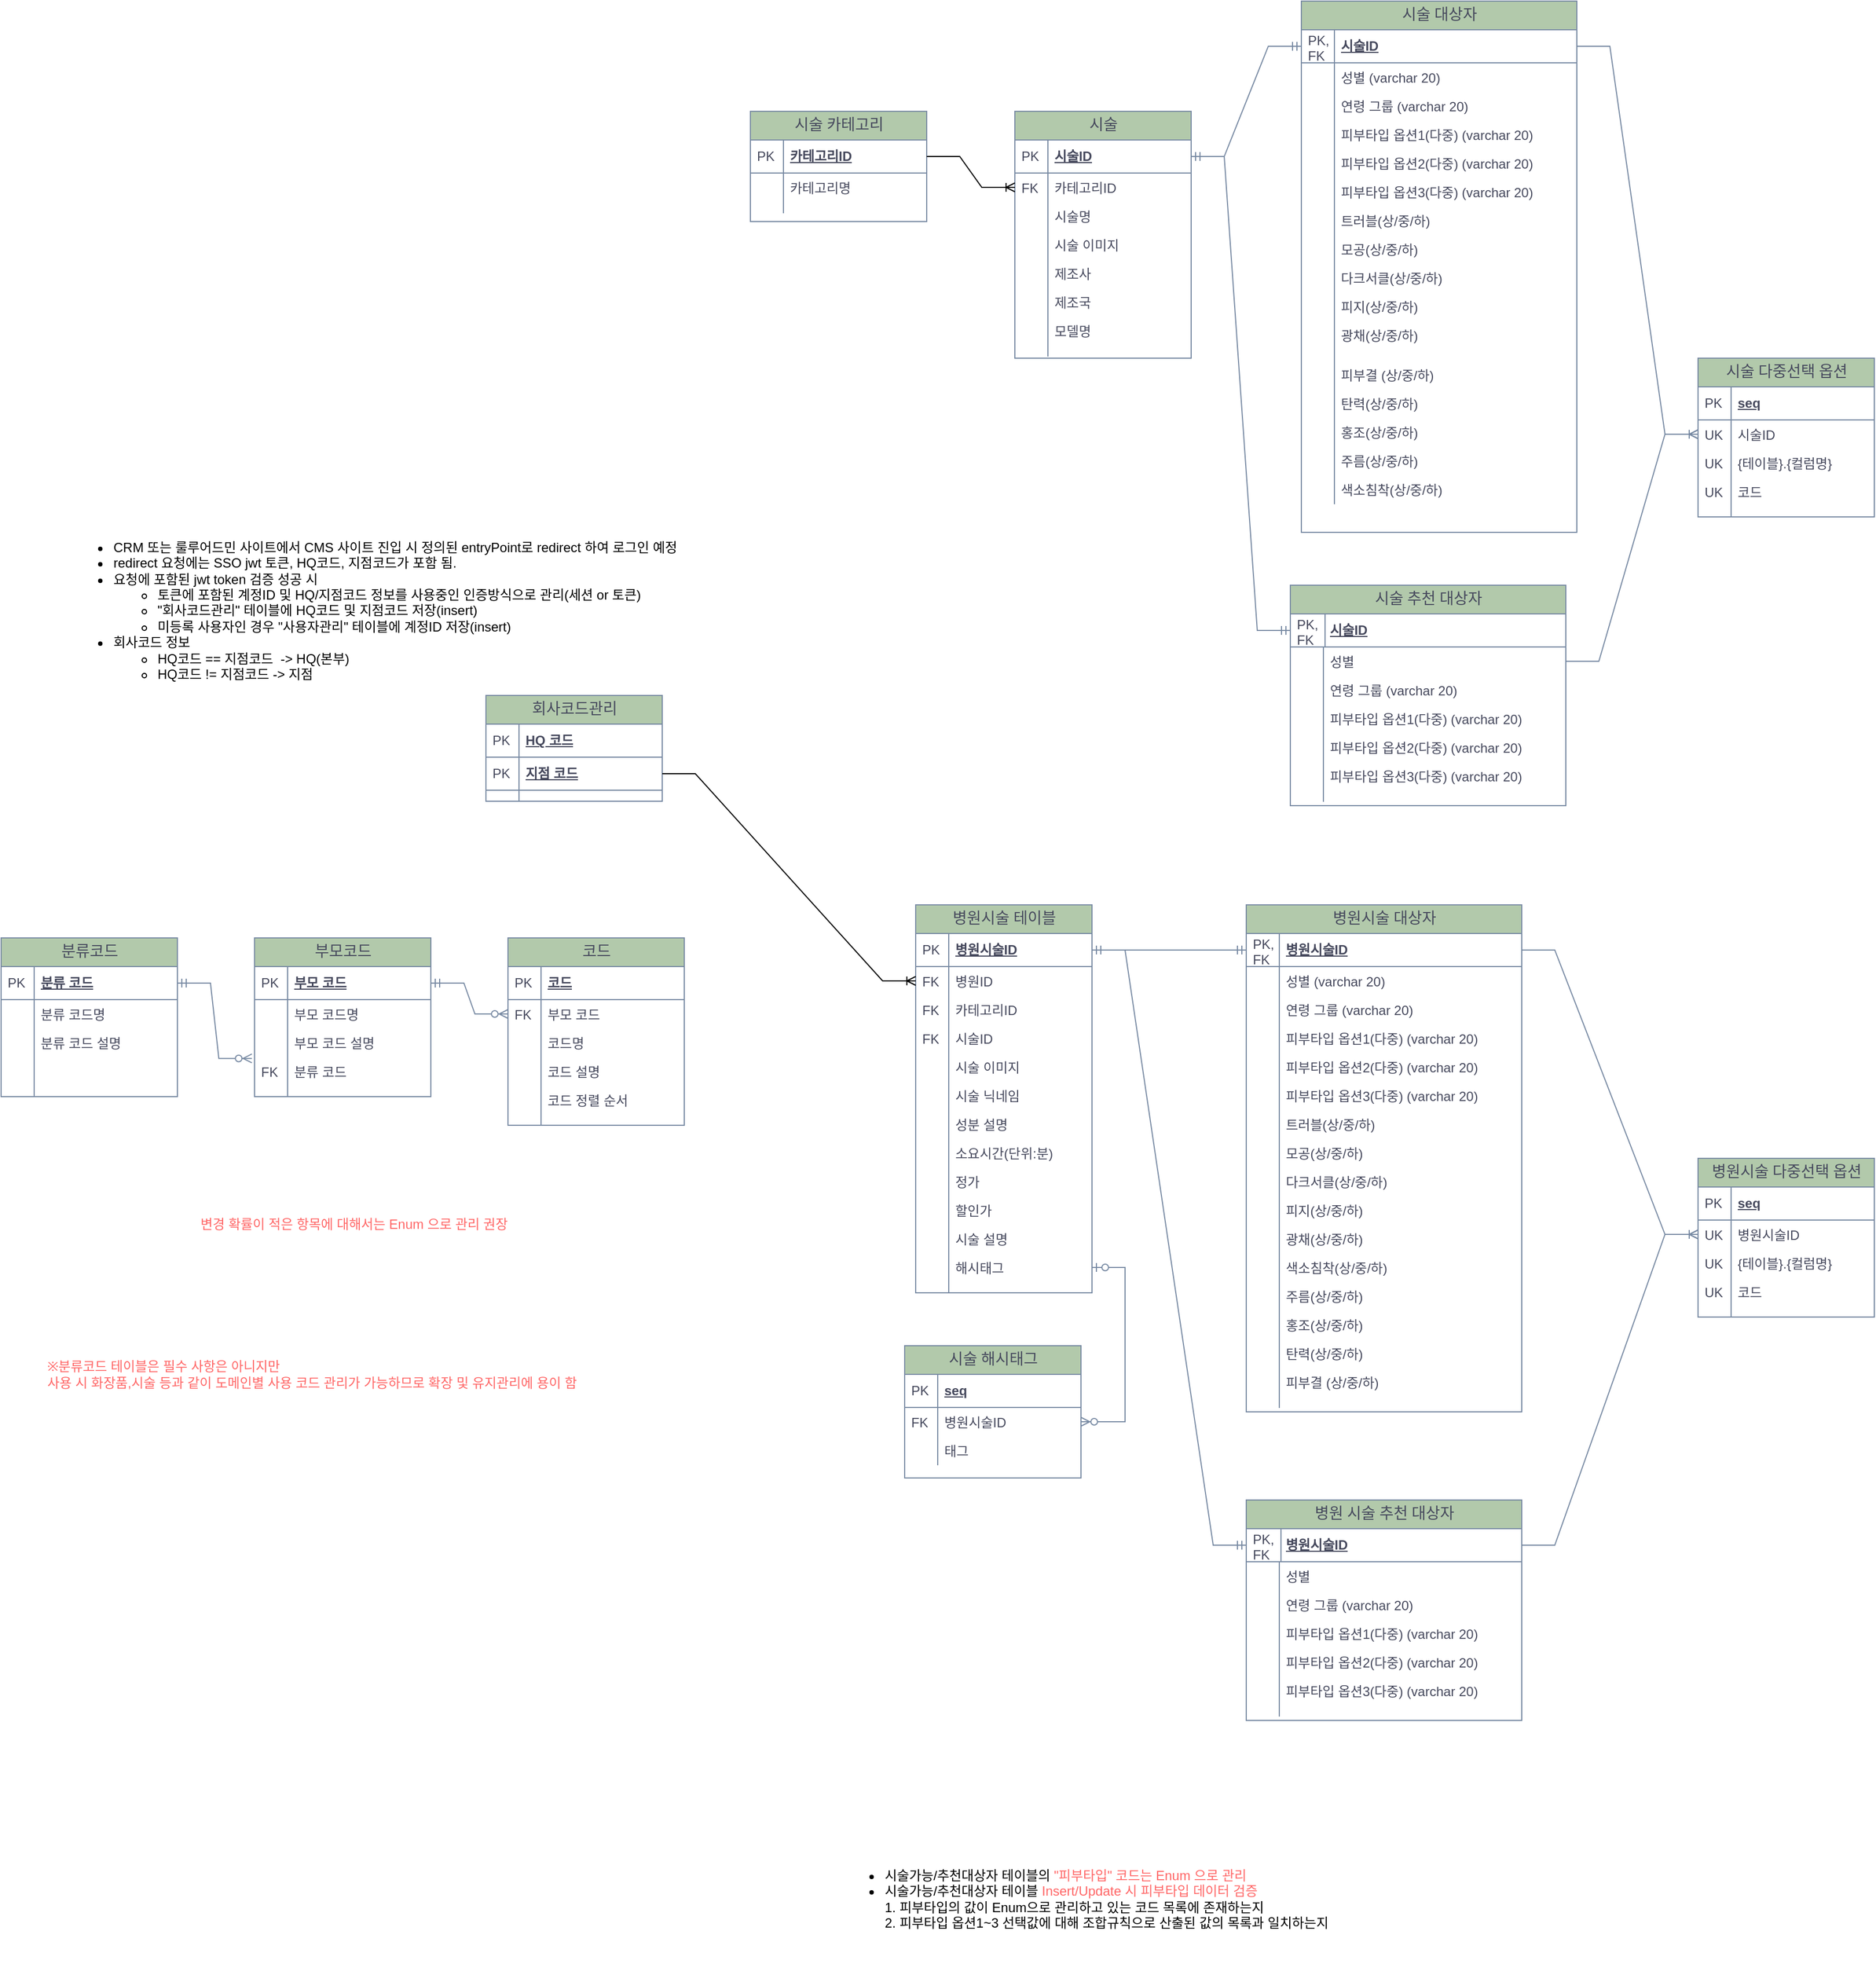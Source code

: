 <mxfile version="21.6.2" type="github">
  <diagram name="Page-1" id="e56a1550-8fbb-45ad-956c-1786394a9013">
    <mxGraphModel dx="2642" dy="1932" grid="1" gridSize="10" guides="1" tooltips="1" connect="1" arrows="1" fold="1" page="1" pageScale="1" pageWidth="1100" pageHeight="850" background="none" math="0" shadow="0">
      <root>
        <mxCell id="0" />
        <mxCell id="1" parent="0" />
        <mxCell id="s8aTRHkVXZxyGGqHwzvx-2" value="병원시술 대상자" style="swimlane;html=1;fontStyle=0;childLayout=stackLayout;horizontal=1;startSize=26;fillColor=#B2C9AB;horizontalStack=0;resizeParent=1;resizeLast=0;collapsible=1;marginBottom=0;swimlaneFillColor=#ffffff;align=center;rounded=0;shadow=0;comic=0;labelBackgroundColor=none;strokeWidth=1;fontFamily=Verdana;fontSize=14;strokeColor=#788AA3;fontColor=#46495D;" parent="1" vertex="1">
          <mxGeometry x="460" y="20" width="250" height="460" as="geometry" />
        </mxCell>
        <mxCell id="s8aTRHkVXZxyGGqHwzvx-3" value="병원시술ID" style="shape=partialRectangle;top=0;left=0;right=0;bottom=1;html=1;align=left;verticalAlign=middle;fillColor=none;spacingLeft=34;spacingRight=4;whiteSpace=wrap;overflow=hidden;rotatable=0;points=[[0,0.5],[1,0.5]];portConstraint=eastwest;dropTarget=0;fontStyle=5;labelBackgroundColor=none;strokeColor=#788AA3;fontColor=#46495D;" parent="s8aTRHkVXZxyGGqHwzvx-2" vertex="1">
          <mxGeometry y="26" width="250" height="30" as="geometry" />
        </mxCell>
        <mxCell id="s8aTRHkVXZxyGGqHwzvx-4" value="PK, FK" style="shape=partialRectangle;top=0;left=0;bottom=0;html=1;fillColor=none;align=left;verticalAlign=middle;spacingLeft=4;spacingRight=4;whiteSpace=wrap;overflow=hidden;rotatable=0;points=[];portConstraint=eastwest;part=1;labelBackgroundColor=none;strokeColor=#788AA3;fontColor=#46495D;" parent="s8aTRHkVXZxyGGqHwzvx-3" vertex="1" connectable="0">
          <mxGeometry width="30" height="30" as="geometry" />
        </mxCell>
        <mxCell id="s8aTRHkVXZxyGGqHwzvx-9" value="성별 (varchar 20)" style="shape=partialRectangle;top=0;left=0;right=0;bottom=0;html=1;align=left;verticalAlign=top;fillColor=none;spacingLeft=34;spacingRight=4;whiteSpace=wrap;overflow=hidden;rotatable=0;points=[[0,0.5],[1,0.5]];portConstraint=eastwest;dropTarget=0;labelBackgroundColor=none;strokeColor=#788AA3;fontColor=#46495D;" parent="s8aTRHkVXZxyGGqHwzvx-2" vertex="1">
          <mxGeometry y="56" width="250" height="26" as="geometry" />
        </mxCell>
        <mxCell id="s8aTRHkVXZxyGGqHwzvx-10" value="" style="shape=partialRectangle;top=0;left=0;bottom=0;html=1;fillColor=none;align=left;verticalAlign=top;spacingLeft=4;spacingRight=4;whiteSpace=wrap;overflow=hidden;rotatable=0;points=[];portConstraint=eastwest;part=1;labelBackgroundColor=none;strokeColor=#788AA3;fontColor=#46495D;" parent="s8aTRHkVXZxyGGqHwzvx-9" vertex="1" connectable="0">
          <mxGeometry width="30" height="26" as="geometry" />
        </mxCell>
        <mxCell id="s8aTRHkVXZxyGGqHwzvx-5" value="연령 그룹 (varchar 20)" style="shape=partialRectangle;top=0;left=0;right=0;bottom=0;html=1;align=left;verticalAlign=top;fillColor=none;spacingLeft=34;spacingRight=4;whiteSpace=wrap;overflow=hidden;rotatable=0;points=[[0,0.5],[1,0.5]];portConstraint=eastwest;dropTarget=0;labelBackgroundColor=none;strokeColor=#788AA3;fontColor=#46495D;" parent="s8aTRHkVXZxyGGqHwzvx-2" vertex="1">
          <mxGeometry y="82" width="250" height="26" as="geometry" />
        </mxCell>
        <mxCell id="s8aTRHkVXZxyGGqHwzvx-6" value="" style="shape=partialRectangle;top=0;left=0;bottom=0;html=1;fillColor=none;align=left;verticalAlign=top;spacingLeft=4;spacingRight=4;whiteSpace=wrap;overflow=hidden;rotatable=0;points=[];portConstraint=eastwest;part=1;labelBackgroundColor=none;strokeColor=#788AA3;fontColor=#46495D;" parent="s8aTRHkVXZxyGGqHwzvx-5" vertex="1" connectable="0">
          <mxGeometry width="30" height="26" as="geometry" />
        </mxCell>
        <mxCell id="s8aTRHkVXZxyGGqHwzvx-7" value="피부타입 옵션1(다중) (varchar 20)" style="shape=partialRectangle;top=0;left=0;right=0;bottom=0;html=1;align=left;verticalAlign=top;fillColor=none;spacingLeft=34;spacingRight=4;whiteSpace=wrap;overflow=hidden;rotatable=0;points=[[0,0.5],[1,0.5]];portConstraint=eastwest;dropTarget=0;labelBackgroundColor=none;strokeColor=#788AA3;fontColor=#46495D;" parent="s8aTRHkVXZxyGGqHwzvx-2" vertex="1">
          <mxGeometry y="108" width="250" height="26" as="geometry" />
        </mxCell>
        <mxCell id="s8aTRHkVXZxyGGqHwzvx-8" value="" style="shape=partialRectangle;top=0;left=0;bottom=0;html=1;fillColor=none;align=left;verticalAlign=top;spacingLeft=4;spacingRight=4;whiteSpace=wrap;overflow=hidden;rotatable=0;points=[];portConstraint=eastwest;part=1;labelBackgroundColor=none;strokeColor=#788AA3;fontColor=#46495D;" parent="s8aTRHkVXZxyGGqHwzvx-7" vertex="1" connectable="0">
          <mxGeometry width="30" height="26" as="geometry" />
        </mxCell>
        <mxCell id="s8aTRHkVXZxyGGqHwzvx-17" value="피부타입 옵션2(다중) (varchar 20)" style="shape=partialRectangle;top=0;left=0;right=0;bottom=0;html=1;align=left;verticalAlign=top;fillColor=none;spacingLeft=34;spacingRight=4;whiteSpace=wrap;overflow=hidden;rotatable=0;points=[[0,0.5],[1,0.5]];portConstraint=eastwest;dropTarget=0;labelBackgroundColor=none;strokeColor=#788AA3;fontColor=#46495D;" parent="s8aTRHkVXZxyGGqHwzvx-2" vertex="1">
          <mxGeometry y="134" width="250" height="26" as="geometry" />
        </mxCell>
        <mxCell id="s8aTRHkVXZxyGGqHwzvx-18" value="" style="shape=partialRectangle;top=0;left=0;bottom=0;html=1;fillColor=none;align=left;verticalAlign=top;spacingLeft=4;spacingRight=4;whiteSpace=wrap;overflow=hidden;rotatable=0;points=[];portConstraint=eastwest;part=1;labelBackgroundColor=none;strokeColor=#788AA3;fontColor=#46495D;" parent="s8aTRHkVXZxyGGqHwzvx-17" vertex="1" connectable="0">
          <mxGeometry width="30" height="26" as="geometry" />
        </mxCell>
        <mxCell id="s8aTRHkVXZxyGGqHwzvx-21" value="피부타입 옵션3(다중) (varchar 20)" style="shape=partialRectangle;top=0;left=0;right=0;bottom=0;html=1;align=left;verticalAlign=top;fillColor=none;spacingLeft=34;spacingRight=4;whiteSpace=wrap;overflow=hidden;rotatable=0;points=[[0,0.5],[1,0.5]];portConstraint=eastwest;dropTarget=0;labelBackgroundColor=none;strokeColor=#788AA3;fontColor=#46495D;" parent="s8aTRHkVXZxyGGqHwzvx-2" vertex="1">
          <mxGeometry y="160" width="250" height="26" as="geometry" />
        </mxCell>
        <mxCell id="s8aTRHkVXZxyGGqHwzvx-22" value="" style="shape=partialRectangle;top=0;left=0;bottom=0;html=1;fillColor=none;align=left;verticalAlign=top;spacingLeft=4;spacingRight=4;whiteSpace=wrap;overflow=hidden;rotatable=0;points=[];portConstraint=eastwest;part=1;labelBackgroundColor=none;strokeColor=#788AA3;fontColor=#46495D;" parent="s8aTRHkVXZxyGGqHwzvx-21" vertex="1" connectable="0">
          <mxGeometry width="30" height="26" as="geometry" />
        </mxCell>
        <mxCell id="suNme6-eA1xpTHc4A4N6-21" value="트러블(상/중/하)" style="shape=partialRectangle;top=0;left=0;right=0;bottom=0;html=1;align=left;verticalAlign=top;fillColor=none;spacingLeft=34;spacingRight=4;whiteSpace=wrap;overflow=hidden;rotatable=0;points=[[0,0.5],[1,0.5]];portConstraint=eastwest;dropTarget=0;labelBackgroundColor=none;strokeColor=#788AA3;fontColor=#46495D;" parent="s8aTRHkVXZxyGGqHwzvx-2" vertex="1">
          <mxGeometry y="186" width="250" height="26" as="geometry" />
        </mxCell>
        <mxCell id="suNme6-eA1xpTHc4A4N6-22" value="" style="shape=partialRectangle;top=0;left=0;bottom=0;html=1;fillColor=none;align=left;verticalAlign=top;spacingLeft=4;spacingRight=4;whiteSpace=wrap;overflow=hidden;rotatable=0;points=[];portConstraint=eastwest;part=1;labelBackgroundColor=none;strokeColor=#788AA3;fontColor=#46495D;" parent="suNme6-eA1xpTHc4A4N6-21" vertex="1" connectable="0">
          <mxGeometry width="30" height="26" as="geometry" />
        </mxCell>
        <mxCell id="suNme6-eA1xpTHc4A4N6-39" value="모공(상/중/하)" style="shape=partialRectangle;top=0;left=0;right=0;bottom=0;html=1;align=left;verticalAlign=top;fillColor=none;spacingLeft=34;spacingRight=4;whiteSpace=wrap;overflow=hidden;rotatable=0;points=[[0,0.5],[1,0.5]];portConstraint=eastwest;dropTarget=0;labelBackgroundColor=none;strokeColor=#788AA3;fontColor=#46495D;" parent="s8aTRHkVXZxyGGqHwzvx-2" vertex="1">
          <mxGeometry y="212" width="250" height="26" as="geometry" />
        </mxCell>
        <mxCell id="suNme6-eA1xpTHc4A4N6-40" value="" style="shape=partialRectangle;top=0;left=0;bottom=0;html=1;fillColor=none;align=left;verticalAlign=top;spacingLeft=4;spacingRight=4;whiteSpace=wrap;overflow=hidden;rotatable=0;points=[];portConstraint=eastwest;part=1;labelBackgroundColor=none;strokeColor=#788AA3;fontColor=#46495D;" parent="suNme6-eA1xpTHc4A4N6-39" vertex="1" connectable="0">
          <mxGeometry width="30" height="26" as="geometry" />
        </mxCell>
        <mxCell id="suNme6-eA1xpTHc4A4N6-37" value="다크서클(상/중/하)" style="shape=partialRectangle;top=0;left=0;right=0;bottom=0;html=1;align=left;verticalAlign=top;fillColor=none;spacingLeft=34;spacingRight=4;whiteSpace=wrap;overflow=hidden;rotatable=0;points=[[0,0.5],[1,0.5]];portConstraint=eastwest;dropTarget=0;labelBackgroundColor=none;strokeColor=#788AA3;fontColor=#46495D;" parent="s8aTRHkVXZxyGGqHwzvx-2" vertex="1">
          <mxGeometry y="238" width="250" height="26" as="geometry" />
        </mxCell>
        <mxCell id="suNme6-eA1xpTHc4A4N6-38" value="" style="shape=partialRectangle;top=0;left=0;bottom=0;html=1;fillColor=none;align=left;verticalAlign=top;spacingLeft=4;spacingRight=4;whiteSpace=wrap;overflow=hidden;rotatable=0;points=[];portConstraint=eastwest;part=1;labelBackgroundColor=none;strokeColor=#788AA3;fontColor=#46495D;" parent="suNme6-eA1xpTHc4A4N6-37" vertex="1" connectable="0">
          <mxGeometry width="30" height="26" as="geometry" />
        </mxCell>
        <mxCell id="suNme6-eA1xpTHc4A4N6-35" value="피지(상/중/하)" style="shape=partialRectangle;top=0;left=0;right=0;bottom=0;html=1;align=left;verticalAlign=top;fillColor=none;spacingLeft=34;spacingRight=4;whiteSpace=wrap;overflow=hidden;rotatable=0;points=[[0,0.5],[1,0.5]];portConstraint=eastwest;dropTarget=0;labelBackgroundColor=none;strokeColor=#788AA3;fontColor=#46495D;" parent="s8aTRHkVXZxyGGqHwzvx-2" vertex="1">
          <mxGeometry y="264" width="250" height="26" as="geometry" />
        </mxCell>
        <mxCell id="suNme6-eA1xpTHc4A4N6-36" value="" style="shape=partialRectangle;top=0;left=0;bottom=0;html=1;fillColor=none;align=left;verticalAlign=top;spacingLeft=4;spacingRight=4;whiteSpace=wrap;overflow=hidden;rotatable=0;points=[];portConstraint=eastwest;part=1;labelBackgroundColor=none;strokeColor=#788AA3;fontColor=#46495D;" parent="suNme6-eA1xpTHc4A4N6-35" vertex="1" connectable="0">
          <mxGeometry width="30" height="26" as="geometry" />
        </mxCell>
        <mxCell id="suNme6-eA1xpTHc4A4N6-33" value="광채(상/중/하)" style="shape=partialRectangle;top=0;left=0;right=0;bottom=0;html=1;align=left;verticalAlign=top;fillColor=none;spacingLeft=34;spacingRight=4;whiteSpace=wrap;overflow=hidden;rotatable=0;points=[[0,0.5],[1,0.5]];portConstraint=eastwest;dropTarget=0;labelBackgroundColor=none;strokeColor=#788AA3;fontColor=#46495D;" parent="s8aTRHkVXZxyGGqHwzvx-2" vertex="1">
          <mxGeometry y="290" width="250" height="26" as="geometry" />
        </mxCell>
        <mxCell id="suNme6-eA1xpTHc4A4N6-34" value="" style="shape=partialRectangle;top=0;left=0;bottom=0;html=1;fillColor=none;align=left;verticalAlign=top;spacingLeft=4;spacingRight=4;whiteSpace=wrap;overflow=hidden;rotatable=0;points=[];portConstraint=eastwest;part=1;labelBackgroundColor=none;strokeColor=#788AA3;fontColor=#46495D;" parent="suNme6-eA1xpTHc4A4N6-33" vertex="1" connectable="0">
          <mxGeometry width="30" height="26" as="geometry" />
        </mxCell>
        <mxCell id="suNme6-eA1xpTHc4A4N6-31" value="색소침착(상/중/하)" style="shape=partialRectangle;top=0;left=0;right=0;bottom=0;html=1;align=left;verticalAlign=top;fillColor=none;spacingLeft=34;spacingRight=4;whiteSpace=wrap;overflow=hidden;rotatable=0;points=[[0,0.5],[1,0.5]];portConstraint=eastwest;dropTarget=0;labelBackgroundColor=none;strokeColor=#788AA3;fontColor=#46495D;" parent="s8aTRHkVXZxyGGqHwzvx-2" vertex="1">
          <mxGeometry y="316" width="250" height="26" as="geometry" />
        </mxCell>
        <mxCell id="suNme6-eA1xpTHc4A4N6-32" value="" style="shape=partialRectangle;top=0;left=0;bottom=0;html=1;fillColor=none;align=left;verticalAlign=top;spacingLeft=4;spacingRight=4;whiteSpace=wrap;overflow=hidden;rotatable=0;points=[];portConstraint=eastwest;part=1;labelBackgroundColor=none;strokeColor=#788AA3;fontColor=#46495D;" parent="suNme6-eA1xpTHc4A4N6-31" vertex="1" connectable="0">
          <mxGeometry width="30" height="26" as="geometry" />
        </mxCell>
        <mxCell id="suNme6-eA1xpTHc4A4N6-29" value="주름(상/중/하)" style="shape=partialRectangle;top=0;left=0;right=0;bottom=0;html=1;align=left;verticalAlign=top;fillColor=none;spacingLeft=34;spacingRight=4;whiteSpace=wrap;overflow=hidden;rotatable=0;points=[[0,0.5],[1,0.5]];portConstraint=eastwest;dropTarget=0;labelBackgroundColor=none;strokeColor=#788AA3;fontColor=#46495D;" parent="s8aTRHkVXZxyGGqHwzvx-2" vertex="1">
          <mxGeometry y="342" width="250" height="26" as="geometry" />
        </mxCell>
        <mxCell id="suNme6-eA1xpTHc4A4N6-30" value="" style="shape=partialRectangle;top=0;left=0;bottom=0;html=1;fillColor=none;align=left;verticalAlign=top;spacingLeft=4;spacingRight=4;whiteSpace=wrap;overflow=hidden;rotatable=0;points=[];portConstraint=eastwest;part=1;labelBackgroundColor=none;strokeColor=#788AA3;fontColor=#46495D;" parent="suNme6-eA1xpTHc4A4N6-29" vertex="1" connectable="0">
          <mxGeometry width="30" height="26" as="geometry" />
        </mxCell>
        <mxCell id="suNme6-eA1xpTHc4A4N6-27" value="홍조(상/중/하)" style="shape=partialRectangle;top=0;left=0;right=0;bottom=0;html=1;align=left;verticalAlign=top;fillColor=none;spacingLeft=34;spacingRight=4;whiteSpace=wrap;overflow=hidden;rotatable=0;points=[[0,0.5],[1,0.5]];portConstraint=eastwest;dropTarget=0;labelBackgroundColor=none;strokeColor=#788AA3;fontColor=#46495D;" parent="s8aTRHkVXZxyGGqHwzvx-2" vertex="1">
          <mxGeometry y="368" width="250" height="26" as="geometry" />
        </mxCell>
        <mxCell id="suNme6-eA1xpTHc4A4N6-28" value="" style="shape=partialRectangle;top=0;left=0;bottom=0;html=1;fillColor=none;align=left;verticalAlign=top;spacingLeft=4;spacingRight=4;whiteSpace=wrap;overflow=hidden;rotatable=0;points=[];portConstraint=eastwest;part=1;labelBackgroundColor=none;strokeColor=#788AA3;fontColor=#46495D;" parent="suNme6-eA1xpTHc4A4N6-27" vertex="1" connectable="0">
          <mxGeometry width="30" height="26" as="geometry" />
        </mxCell>
        <mxCell id="suNme6-eA1xpTHc4A4N6-25" value="탄력(상/중/하)" style="shape=partialRectangle;top=0;left=0;right=0;bottom=0;html=1;align=left;verticalAlign=top;fillColor=none;spacingLeft=34;spacingRight=4;whiteSpace=wrap;overflow=hidden;rotatable=0;points=[[0,0.5],[1,0.5]];portConstraint=eastwest;dropTarget=0;labelBackgroundColor=none;strokeColor=#788AA3;fontColor=#46495D;" parent="s8aTRHkVXZxyGGqHwzvx-2" vertex="1">
          <mxGeometry y="394" width="250" height="26" as="geometry" />
        </mxCell>
        <mxCell id="suNme6-eA1xpTHc4A4N6-26" value="" style="shape=partialRectangle;top=0;left=0;bottom=0;html=1;fillColor=none;align=left;verticalAlign=top;spacingLeft=4;spacingRight=4;whiteSpace=wrap;overflow=hidden;rotatable=0;points=[];portConstraint=eastwest;part=1;labelBackgroundColor=none;strokeColor=#788AA3;fontColor=#46495D;" parent="suNme6-eA1xpTHc4A4N6-25" vertex="1" connectable="0">
          <mxGeometry width="30" height="26" as="geometry" />
        </mxCell>
        <mxCell id="suNme6-eA1xpTHc4A4N6-23" value="피부결 (상/중/하)" style="shape=partialRectangle;top=0;left=0;right=0;bottom=0;html=1;align=left;verticalAlign=top;fillColor=none;spacingLeft=34;spacingRight=4;whiteSpace=wrap;overflow=hidden;rotatable=0;points=[[0,0.5],[1,0.5]];portConstraint=eastwest;dropTarget=0;labelBackgroundColor=none;strokeColor=#788AA3;fontColor=#46495D;" parent="s8aTRHkVXZxyGGqHwzvx-2" vertex="1">
          <mxGeometry y="420" width="250" height="26" as="geometry" />
        </mxCell>
        <mxCell id="suNme6-eA1xpTHc4A4N6-24" value="" style="shape=partialRectangle;top=0;left=0;bottom=0;html=1;fillColor=none;align=left;verticalAlign=top;spacingLeft=4;spacingRight=4;whiteSpace=wrap;overflow=hidden;rotatable=0;points=[];portConstraint=eastwest;part=1;labelBackgroundColor=none;strokeColor=#788AA3;fontColor=#46495D;" parent="suNme6-eA1xpTHc4A4N6-23" vertex="1" connectable="0">
          <mxGeometry width="30" height="26" as="geometry" />
        </mxCell>
        <mxCell id="s8aTRHkVXZxyGGqHwzvx-11" value="" style="shape=partialRectangle;top=0;left=0;right=0;bottom=0;html=1;align=left;verticalAlign=top;fillColor=none;spacingLeft=34;spacingRight=4;whiteSpace=wrap;overflow=hidden;rotatable=0;points=[[0,0.5],[1,0.5]];portConstraint=eastwest;dropTarget=0;labelBackgroundColor=none;strokeColor=#788AA3;fontColor=#46495D;" parent="s8aTRHkVXZxyGGqHwzvx-2" vertex="1">
          <mxGeometry y="446" width="250" height="10" as="geometry" />
        </mxCell>
        <mxCell id="s8aTRHkVXZxyGGqHwzvx-12" value="" style="shape=partialRectangle;top=0;left=0;bottom=0;html=1;fillColor=none;align=left;verticalAlign=top;spacingLeft=4;spacingRight=4;whiteSpace=wrap;overflow=hidden;rotatable=0;points=[];portConstraint=eastwest;part=1;labelBackgroundColor=none;strokeColor=#788AA3;fontColor=#46495D;" parent="s8aTRHkVXZxyGGqHwzvx-11" vertex="1" connectable="0">
          <mxGeometry width="30" height="10" as="geometry" />
        </mxCell>
        <mxCell id="s8aTRHkVXZxyGGqHwzvx-37" value="병원 시술 추천 대상자" style="swimlane;html=1;fontStyle=0;childLayout=stackLayout;horizontal=1;startSize=26;fillColor=#B2C9AB;horizontalStack=0;resizeParent=1;resizeLast=0;collapsible=1;marginBottom=0;swimlaneFillColor=#ffffff;align=center;rounded=0;shadow=0;comic=0;labelBackgroundColor=none;strokeWidth=1;fontFamily=Verdana;fontSize=14;strokeColor=#788AA3;fontColor=#46495D;" parent="1" vertex="1">
          <mxGeometry x="460" y="560" width="250" height="200" as="geometry" />
        </mxCell>
        <mxCell id="s8aTRHkVXZxyGGqHwzvx-38" value="병원시술ID" style="shape=partialRectangle;top=0;left=0;right=0;bottom=1;html=1;align=left;verticalAlign=middle;fillColor=none;spacingLeft=34;spacingRight=4;whiteSpace=wrap;overflow=hidden;rotatable=0;points=[[0,0.5],[1,0.5]];portConstraint=eastwest;dropTarget=0;fontStyle=5;labelBackgroundColor=none;strokeColor=#788AA3;fontColor=#46495D;" parent="s8aTRHkVXZxyGGqHwzvx-37" vertex="1">
          <mxGeometry y="26" width="250" height="30" as="geometry" />
        </mxCell>
        <mxCell id="s8aTRHkVXZxyGGqHwzvx-39" value="PK, FK" style="shape=partialRectangle;top=0;left=0;bottom=0;html=1;fillColor=none;align=left;verticalAlign=middle;spacingLeft=4;spacingRight=4;whiteSpace=wrap;overflow=hidden;rotatable=0;points=[];portConstraint=eastwest;part=1;labelBackgroundColor=none;strokeColor=#788AA3;fontColor=#46495D;" parent="s8aTRHkVXZxyGGqHwzvx-38" vertex="1" connectable="0">
          <mxGeometry width="31.5" height="30" as="geometry" />
        </mxCell>
        <mxCell id="s8aTRHkVXZxyGGqHwzvx-40" value="성별" style="shape=partialRectangle;top=0;left=0;right=0;bottom=0;html=1;align=left;verticalAlign=top;fillColor=none;spacingLeft=34;spacingRight=4;whiteSpace=wrap;overflow=hidden;rotatable=0;points=[[0,0.5],[1,0.5]];portConstraint=eastwest;dropTarget=0;labelBackgroundColor=none;strokeColor=#788AA3;fontColor=#46495D;" parent="s8aTRHkVXZxyGGqHwzvx-37" vertex="1">
          <mxGeometry y="56" width="250" height="26" as="geometry" />
        </mxCell>
        <mxCell id="s8aTRHkVXZxyGGqHwzvx-41" value="" style="shape=partialRectangle;top=0;left=0;bottom=0;html=1;fillColor=none;align=left;verticalAlign=top;spacingLeft=4;spacingRight=4;whiteSpace=wrap;overflow=hidden;rotatable=0;points=[];portConstraint=eastwest;part=1;labelBackgroundColor=none;strokeColor=#788AA3;fontColor=#46495D;" parent="s8aTRHkVXZxyGGqHwzvx-40" vertex="1" connectable="0">
          <mxGeometry width="30" height="26" as="geometry" />
        </mxCell>
        <mxCell id="s8aTRHkVXZxyGGqHwzvx-42" value="연령 그룹 (varchar 20)" style="shape=partialRectangle;top=0;left=0;right=0;bottom=0;html=1;align=left;verticalAlign=top;fillColor=none;spacingLeft=34;spacingRight=4;whiteSpace=wrap;overflow=hidden;rotatable=0;points=[[0,0.5],[1,0.5]];portConstraint=eastwest;dropTarget=0;labelBackgroundColor=none;strokeColor=#788AA3;fontColor=#46495D;" parent="s8aTRHkVXZxyGGqHwzvx-37" vertex="1">
          <mxGeometry y="82" width="250" height="26" as="geometry" />
        </mxCell>
        <mxCell id="s8aTRHkVXZxyGGqHwzvx-43" value="" style="shape=partialRectangle;top=0;left=0;bottom=0;html=1;fillColor=none;align=left;verticalAlign=top;spacingLeft=4;spacingRight=4;whiteSpace=wrap;overflow=hidden;rotatable=0;points=[];portConstraint=eastwest;part=1;labelBackgroundColor=none;strokeColor=#788AA3;fontColor=#46495D;" parent="s8aTRHkVXZxyGGqHwzvx-42" vertex="1" connectable="0">
          <mxGeometry width="30" height="26" as="geometry" />
        </mxCell>
        <mxCell id="s8aTRHkVXZxyGGqHwzvx-44" value="피부타입 옵션1(다중) (varchar 20)" style="shape=partialRectangle;top=0;left=0;right=0;bottom=0;html=1;align=left;verticalAlign=top;fillColor=none;spacingLeft=34;spacingRight=4;whiteSpace=wrap;overflow=hidden;rotatable=0;points=[[0,0.5],[1,0.5]];portConstraint=eastwest;dropTarget=0;labelBackgroundColor=none;strokeColor=#788AA3;fontColor=#46495D;" parent="s8aTRHkVXZxyGGqHwzvx-37" vertex="1">
          <mxGeometry y="108" width="250" height="26" as="geometry" />
        </mxCell>
        <mxCell id="s8aTRHkVXZxyGGqHwzvx-45" value="" style="shape=partialRectangle;top=0;left=0;bottom=0;html=1;fillColor=none;align=left;verticalAlign=top;spacingLeft=4;spacingRight=4;whiteSpace=wrap;overflow=hidden;rotatable=0;points=[];portConstraint=eastwest;part=1;labelBackgroundColor=none;strokeColor=#788AA3;fontColor=#46495D;" parent="s8aTRHkVXZxyGGqHwzvx-44" vertex="1" connectable="0">
          <mxGeometry width="30" height="26" as="geometry" />
        </mxCell>
        <mxCell id="s8aTRHkVXZxyGGqHwzvx-46" value="피부타입 옵션2(다중) (varchar 20)" style="shape=partialRectangle;top=0;left=0;right=0;bottom=0;html=1;align=left;verticalAlign=top;fillColor=none;spacingLeft=34;spacingRight=4;whiteSpace=wrap;overflow=hidden;rotatable=0;points=[[0,0.5],[1,0.5]];portConstraint=eastwest;dropTarget=0;labelBackgroundColor=none;strokeColor=#788AA3;fontColor=#46495D;" parent="s8aTRHkVXZxyGGqHwzvx-37" vertex="1">
          <mxGeometry y="134" width="250" height="26" as="geometry" />
        </mxCell>
        <mxCell id="s8aTRHkVXZxyGGqHwzvx-47" value="" style="shape=partialRectangle;top=0;left=0;bottom=0;html=1;fillColor=none;align=left;verticalAlign=top;spacingLeft=4;spacingRight=4;whiteSpace=wrap;overflow=hidden;rotatable=0;points=[];portConstraint=eastwest;part=1;labelBackgroundColor=none;strokeColor=#788AA3;fontColor=#46495D;" parent="s8aTRHkVXZxyGGqHwzvx-46" vertex="1" connectable="0">
          <mxGeometry width="30" height="26" as="geometry" />
        </mxCell>
        <mxCell id="s8aTRHkVXZxyGGqHwzvx-48" value="피부타입 옵션3(다중) (varchar 20)" style="shape=partialRectangle;top=0;left=0;right=0;bottom=0;html=1;align=left;verticalAlign=top;fillColor=none;spacingLeft=34;spacingRight=4;whiteSpace=wrap;overflow=hidden;rotatable=0;points=[[0,0.5],[1,0.5]];portConstraint=eastwest;dropTarget=0;labelBackgroundColor=none;strokeColor=#788AA3;fontColor=#46495D;" parent="s8aTRHkVXZxyGGqHwzvx-37" vertex="1">
          <mxGeometry y="160" width="250" height="26" as="geometry" />
        </mxCell>
        <mxCell id="s8aTRHkVXZxyGGqHwzvx-49" value="" style="shape=partialRectangle;top=0;left=0;bottom=0;html=1;fillColor=none;align=left;verticalAlign=top;spacingLeft=4;spacingRight=4;whiteSpace=wrap;overflow=hidden;rotatable=0;points=[];portConstraint=eastwest;part=1;labelBackgroundColor=none;strokeColor=#788AA3;fontColor=#46495D;" parent="s8aTRHkVXZxyGGqHwzvx-48" vertex="1" connectable="0">
          <mxGeometry width="30" height="26" as="geometry" />
        </mxCell>
        <mxCell id="s8aTRHkVXZxyGGqHwzvx-54" value="" style="shape=partialRectangle;top=0;left=0;right=0;bottom=0;html=1;align=left;verticalAlign=top;fillColor=none;spacingLeft=34;spacingRight=4;whiteSpace=wrap;overflow=hidden;rotatable=0;points=[[0,0.5],[1,0.5]];portConstraint=eastwest;dropTarget=0;labelBackgroundColor=none;strokeColor=#788AA3;fontColor=#46495D;" parent="s8aTRHkVXZxyGGqHwzvx-37" vertex="1">
          <mxGeometry y="186" width="250" height="10" as="geometry" />
        </mxCell>
        <mxCell id="s8aTRHkVXZxyGGqHwzvx-55" value="" style="shape=partialRectangle;top=0;left=0;bottom=0;html=1;fillColor=none;align=left;verticalAlign=top;spacingLeft=4;spacingRight=4;whiteSpace=wrap;overflow=hidden;rotatable=0;points=[];portConstraint=eastwest;part=1;labelBackgroundColor=none;strokeColor=#788AA3;fontColor=#46495D;" parent="s8aTRHkVXZxyGGqHwzvx-54" vertex="1" connectable="0">
          <mxGeometry width="30" height="10" as="geometry" />
        </mxCell>
        <mxCell id="s8aTRHkVXZxyGGqHwzvx-160" value="병원시술 테이블" style="swimlane;html=1;fontStyle=0;childLayout=stackLayout;horizontal=1;startSize=26;fillColor=#B2C9AB;horizontalStack=0;resizeParent=1;resizeLast=0;collapsible=1;marginBottom=0;swimlaneFillColor=#ffffff;align=center;rounded=0;shadow=0;comic=0;labelBackgroundColor=none;strokeWidth=1;fontFamily=Verdana;fontSize=14;strokeColor=#788AA3;fontColor=#46495D;" parent="1" vertex="1">
          <mxGeometry x="160" y="20" width="160" height="352" as="geometry" />
        </mxCell>
        <mxCell id="s8aTRHkVXZxyGGqHwzvx-161" value="병원시술ID" style="shape=partialRectangle;top=0;left=0;right=0;bottom=1;html=1;align=left;verticalAlign=middle;fillColor=none;spacingLeft=34;spacingRight=4;whiteSpace=wrap;overflow=hidden;rotatable=0;points=[[0,0.5],[1,0.5]];portConstraint=eastwest;dropTarget=0;fontStyle=5;labelBackgroundColor=none;strokeColor=#788AA3;fontColor=#46495D;" parent="s8aTRHkVXZxyGGqHwzvx-160" vertex="1">
          <mxGeometry y="26" width="160" height="30" as="geometry" />
        </mxCell>
        <mxCell id="s8aTRHkVXZxyGGqHwzvx-162" value="PK" style="shape=partialRectangle;top=0;left=0;bottom=0;html=1;fillColor=none;align=left;verticalAlign=middle;spacingLeft=4;spacingRight=4;whiteSpace=wrap;overflow=hidden;rotatable=0;points=[];portConstraint=eastwest;part=1;labelBackgroundColor=none;strokeColor=#788AA3;fontColor=#46495D;" parent="s8aTRHkVXZxyGGqHwzvx-161" vertex="1" connectable="0">
          <mxGeometry width="30" height="30" as="geometry" />
        </mxCell>
        <mxCell id="s8aTRHkVXZxyGGqHwzvx-163" value="병원ID" style="shape=partialRectangle;top=0;left=0;right=0;bottom=0;html=1;align=left;verticalAlign=top;fillColor=none;spacingLeft=34;spacingRight=4;whiteSpace=wrap;overflow=hidden;rotatable=0;points=[[0,0.5],[1,0.5]];portConstraint=eastwest;dropTarget=0;labelBackgroundColor=none;strokeColor=#788AA3;fontColor=#46495D;" parent="s8aTRHkVXZxyGGqHwzvx-160" vertex="1">
          <mxGeometry y="56" width="160" height="26" as="geometry" />
        </mxCell>
        <mxCell id="s8aTRHkVXZxyGGqHwzvx-164" value="FK" style="shape=partialRectangle;top=0;left=0;bottom=0;html=1;fillColor=none;align=left;verticalAlign=top;spacingLeft=4;spacingRight=4;whiteSpace=wrap;overflow=hidden;rotatable=0;points=[];portConstraint=eastwest;part=1;labelBackgroundColor=none;strokeColor=#788AA3;fontColor=#46495D;" parent="s8aTRHkVXZxyGGqHwzvx-163" vertex="1" connectable="0">
          <mxGeometry width="30" height="26" as="geometry" />
        </mxCell>
        <mxCell id="Vb2O8qSX6tOqTRUZdygF-13" value="카테고리ID" style="shape=partialRectangle;top=0;left=0;right=0;bottom=0;html=1;align=left;verticalAlign=top;fillColor=none;spacingLeft=34;spacingRight=4;whiteSpace=wrap;overflow=hidden;rotatable=0;points=[[0,0.5],[1,0.5]];portConstraint=eastwest;dropTarget=0;labelBackgroundColor=none;strokeColor=#788AA3;fontColor=#46495D;" vertex="1" parent="s8aTRHkVXZxyGGqHwzvx-160">
          <mxGeometry y="82" width="160" height="26" as="geometry" />
        </mxCell>
        <mxCell id="Vb2O8qSX6tOqTRUZdygF-14" value="FK" style="shape=partialRectangle;top=0;left=0;bottom=0;html=1;fillColor=none;align=left;verticalAlign=top;spacingLeft=4;spacingRight=4;whiteSpace=wrap;overflow=hidden;rotatable=0;points=[];portConstraint=eastwest;part=1;labelBackgroundColor=none;strokeColor=#788AA3;fontColor=#46495D;" vertex="1" connectable="0" parent="Vb2O8qSX6tOqTRUZdygF-13">
          <mxGeometry width="30" height="26" as="geometry" />
        </mxCell>
        <mxCell id="s8aTRHkVXZxyGGqHwzvx-167" value="시술ID" style="shape=partialRectangle;top=0;left=0;right=0;bottom=0;html=1;align=left;verticalAlign=top;fillColor=none;spacingLeft=34;spacingRight=4;whiteSpace=wrap;overflow=hidden;rotatable=0;points=[[0,0.5],[1,0.5]];portConstraint=eastwest;dropTarget=0;labelBackgroundColor=none;strokeColor=#788AA3;fontColor=#46495D;" parent="s8aTRHkVXZxyGGqHwzvx-160" vertex="1">
          <mxGeometry y="108" width="160" height="26" as="geometry" />
        </mxCell>
        <mxCell id="s8aTRHkVXZxyGGqHwzvx-168" value="FK" style="shape=partialRectangle;top=0;left=0;bottom=0;html=1;fillColor=none;align=left;verticalAlign=top;spacingLeft=4;spacingRight=4;whiteSpace=wrap;overflow=hidden;rotatable=0;points=[];portConstraint=eastwest;part=1;labelBackgroundColor=none;strokeColor=#788AA3;fontColor=#46495D;" parent="s8aTRHkVXZxyGGqHwzvx-167" vertex="1" connectable="0">
          <mxGeometry width="30" height="26" as="geometry" />
        </mxCell>
        <mxCell id="Vb2O8qSX6tOqTRUZdygF-1" value="시술 이미지" style="shape=partialRectangle;top=0;left=0;right=0;bottom=0;html=1;align=left;verticalAlign=top;fillColor=none;spacingLeft=34;spacingRight=4;whiteSpace=wrap;overflow=hidden;rotatable=0;points=[[0,0.5],[1,0.5]];portConstraint=eastwest;dropTarget=0;labelBackgroundColor=none;strokeColor=#788AA3;fontColor=#46495D;" vertex="1" parent="s8aTRHkVXZxyGGqHwzvx-160">
          <mxGeometry y="134" width="160" height="26" as="geometry" />
        </mxCell>
        <mxCell id="Vb2O8qSX6tOqTRUZdygF-2" value="" style="shape=partialRectangle;top=0;left=0;bottom=0;html=1;fillColor=none;align=left;verticalAlign=top;spacingLeft=4;spacingRight=4;whiteSpace=wrap;overflow=hidden;rotatable=0;points=[];portConstraint=eastwest;part=1;labelBackgroundColor=none;strokeColor=#788AA3;fontColor=#46495D;" vertex="1" connectable="0" parent="Vb2O8qSX6tOqTRUZdygF-1">
          <mxGeometry width="30" height="26" as="geometry" />
        </mxCell>
        <mxCell id="s8aTRHkVXZxyGGqHwzvx-169" value="시술 닉네임" style="shape=partialRectangle;top=0;left=0;right=0;bottom=0;html=1;align=left;verticalAlign=top;fillColor=none;spacingLeft=34;spacingRight=4;whiteSpace=wrap;overflow=hidden;rotatable=0;points=[[0,0.5],[1,0.5]];portConstraint=eastwest;dropTarget=0;labelBackgroundColor=none;strokeColor=#788AA3;fontColor=#46495D;" parent="s8aTRHkVXZxyGGqHwzvx-160" vertex="1">
          <mxGeometry y="160" width="160" height="26" as="geometry" />
        </mxCell>
        <mxCell id="s8aTRHkVXZxyGGqHwzvx-170" value="" style="shape=partialRectangle;top=0;left=0;bottom=0;html=1;fillColor=none;align=left;verticalAlign=top;spacingLeft=4;spacingRight=4;whiteSpace=wrap;overflow=hidden;rotatable=0;points=[];portConstraint=eastwest;part=1;labelBackgroundColor=none;strokeColor=#788AA3;fontColor=#46495D;" parent="s8aTRHkVXZxyGGqHwzvx-169" vertex="1" connectable="0">
          <mxGeometry width="30" height="26" as="geometry" />
        </mxCell>
        <mxCell id="N3Z6m8R5QKqXO_m7Msgg-6" value="성분 설명" style="shape=partialRectangle;top=0;left=0;right=0;bottom=0;html=1;align=left;verticalAlign=top;fillColor=none;spacingLeft=34;spacingRight=4;whiteSpace=wrap;overflow=hidden;rotatable=0;points=[[0,0.5],[1,0.5]];portConstraint=eastwest;dropTarget=0;labelBackgroundColor=none;strokeColor=#788AA3;fontColor=#46495D;" parent="s8aTRHkVXZxyGGqHwzvx-160" vertex="1">
          <mxGeometry y="186" width="160" height="26" as="geometry" />
        </mxCell>
        <mxCell id="N3Z6m8R5QKqXO_m7Msgg-7" value="" style="shape=partialRectangle;top=0;left=0;bottom=0;html=1;fillColor=none;align=left;verticalAlign=top;spacingLeft=4;spacingRight=4;whiteSpace=wrap;overflow=hidden;rotatable=0;points=[];portConstraint=eastwest;part=1;labelBackgroundColor=none;strokeColor=#788AA3;fontColor=#46495D;" parent="N3Z6m8R5QKqXO_m7Msgg-6" vertex="1" connectable="0">
          <mxGeometry width="30" height="26" as="geometry" />
        </mxCell>
        <mxCell id="N3Z6m8R5QKqXO_m7Msgg-4" value="소요시간(단위:분)" style="shape=partialRectangle;top=0;left=0;right=0;bottom=0;html=1;align=left;verticalAlign=top;fillColor=none;spacingLeft=34;spacingRight=4;whiteSpace=wrap;overflow=hidden;rotatable=0;points=[[0,0.5],[1,0.5]];portConstraint=eastwest;dropTarget=0;labelBackgroundColor=none;strokeColor=#788AA3;fontColor=#46495D;" parent="s8aTRHkVXZxyGGqHwzvx-160" vertex="1">
          <mxGeometry y="212" width="160" height="26" as="geometry" />
        </mxCell>
        <mxCell id="N3Z6m8R5QKqXO_m7Msgg-5" value="" style="shape=partialRectangle;top=0;left=0;bottom=0;html=1;fillColor=none;align=left;verticalAlign=top;spacingLeft=4;spacingRight=4;whiteSpace=wrap;overflow=hidden;rotatable=0;points=[];portConstraint=eastwest;part=1;labelBackgroundColor=none;strokeColor=#788AA3;fontColor=#46495D;" parent="N3Z6m8R5QKqXO_m7Msgg-4" vertex="1" connectable="0">
          <mxGeometry width="30" height="26" as="geometry" />
        </mxCell>
        <mxCell id="s8aTRHkVXZxyGGqHwzvx-171" value="정가" style="shape=partialRectangle;top=0;left=0;right=0;bottom=0;html=1;align=left;verticalAlign=top;fillColor=none;spacingLeft=34;spacingRight=4;whiteSpace=wrap;overflow=hidden;rotatable=0;points=[[0,0.5],[1,0.5]];portConstraint=eastwest;dropTarget=0;labelBackgroundColor=none;strokeColor=#788AA3;fontColor=#46495D;" parent="s8aTRHkVXZxyGGqHwzvx-160" vertex="1">
          <mxGeometry y="238" width="160" height="26" as="geometry" />
        </mxCell>
        <mxCell id="s8aTRHkVXZxyGGqHwzvx-172" value="" style="shape=partialRectangle;top=0;left=0;bottom=0;html=1;fillColor=none;align=left;verticalAlign=top;spacingLeft=4;spacingRight=4;whiteSpace=wrap;overflow=hidden;rotatable=0;points=[];portConstraint=eastwest;part=1;labelBackgroundColor=none;strokeColor=#788AA3;fontColor=#46495D;" parent="s8aTRHkVXZxyGGqHwzvx-171" vertex="1" connectable="0">
          <mxGeometry width="30" height="26" as="geometry" />
        </mxCell>
        <mxCell id="suNme6-eA1xpTHc4A4N6-41" value="할인가" style="shape=partialRectangle;top=0;left=0;right=0;bottom=0;html=1;align=left;verticalAlign=top;fillColor=none;spacingLeft=34;spacingRight=4;whiteSpace=wrap;overflow=hidden;rotatable=0;points=[[0,0.5],[1,0.5]];portConstraint=eastwest;dropTarget=0;labelBackgroundColor=none;strokeColor=#788AA3;fontColor=#46495D;" parent="s8aTRHkVXZxyGGqHwzvx-160" vertex="1">
          <mxGeometry y="264" width="160" height="26" as="geometry" />
        </mxCell>
        <mxCell id="suNme6-eA1xpTHc4A4N6-42" value="" style="shape=partialRectangle;top=0;left=0;bottom=0;html=1;fillColor=none;align=left;verticalAlign=top;spacingLeft=4;spacingRight=4;whiteSpace=wrap;overflow=hidden;rotatable=0;points=[];portConstraint=eastwest;part=1;labelBackgroundColor=none;strokeColor=#788AA3;fontColor=#46495D;" parent="suNme6-eA1xpTHc4A4N6-41" vertex="1" connectable="0">
          <mxGeometry width="30" height="26" as="geometry" />
        </mxCell>
        <mxCell id="s8aTRHkVXZxyGGqHwzvx-217" value="시술 설명" style="shape=partialRectangle;top=0;left=0;right=0;bottom=0;html=1;align=left;verticalAlign=top;fillColor=none;spacingLeft=34;spacingRight=4;whiteSpace=wrap;overflow=hidden;rotatable=0;points=[[0,0.5],[1,0.5]];portConstraint=eastwest;dropTarget=0;labelBackgroundColor=none;strokeColor=#788AA3;fontColor=#46495D;" parent="s8aTRHkVXZxyGGqHwzvx-160" vertex="1">
          <mxGeometry y="290" width="160" height="26" as="geometry" />
        </mxCell>
        <mxCell id="s8aTRHkVXZxyGGqHwzvx-218" value="" style="shape=partialRectangle;top=0;left=0;bottom=0;html=1;fillColor=none;align=left;verticalAlign=top;spacingLeft=4;spacingRight=4;whiteSpace=wrap;overflow=hidden;rotatable=0;points=[];portConstraint=eastwest;part=1;labelBackgroundColor=none;strokeColor=#788AA3;fontColor=#46495D;" parent="s8aTRHkVXZxyGGqHwzvx-217" vertex="1" connectable="0">
          <mxGeometry width="30" height="26" as="geometry" />
        </mxCell>
        <mxCell id="s8aTRHkVXZxyGGqHwzvx-219" value="해시태그" style="shape=partialRectangle;top=0;left=0;right=0;bottom=0;html=1;align=left;verticalAlign=top;fillColor=none;spacingLeft=34;spacingRight=4;whiteSpace=wrap;overflow=hidden;rotatable=0;points=[[0,0.5],[1,0.5]];portConstraint=eastwest;dropTarget=0;labelBackgroundColor=none;strokeColor=#788AA3;fontColor=#46495D;" parent="s8aTRHkVXZxyGGqHwzvx-160" vertex="1">
          <mxGeometry y="316" width="160" height="26" as="geometry" />
        </mxCell>
        <mxCell id="s8aTRHkVXZxyGGqHwzvx-220" value="" style="shape=partialRectangle;top=0;left=0;bottom=0;html=1;fillColor=none;align=left;verticalAlign=top;spacingLeft=4;spacingRight=4;whiteSpace=wrap;overflow=hidden;rotatable=0;points=[];portConstraint=eastwest;part=1;labelBackgroundColor=none;strokeColor=#788AA3;fontColor=#46495D;" parent="s8aTRHkVXZxyGGqHwzvx-219" vertex="1" connectable="0">
          <mxGeometry width="30" height="26" as="geometry" />
        </mxCell>
        <mxCell id="s8aTRHkVXZxyGGqHwzvx-173" value="" style="shape=partialRectangle;top=0;left=0;right=0;bottom=0;html=1;align=left;verticalAlign=top;fillColor=none;spacingLeft=34;spacingRight=4;whiteSpace=wrap;overflow=hidden;rotatable=0;points=[[0,0.5],[1,0.5]];portConstraint=eastwest;dropTarget=0;labelBackgroundColor=none;strokeColor=#788AA3;fontColor=#46495D;" parent="s8aTRHkVXZxyGGqHwzvx-160" vertex="1">
          <mxGeometry y="342" width="160" height="10" as="geometry" />
        </mxCell>
        <mxCell id="s8aTRHkVXZxyGGqHwzvx-174" value="" style="shape=partialRectangle;top=0;left=0;bottom=0;html=1;fillColor=none;align=left;verticalAlign=top;spacingLeft=4;spacingRight=4;whiteSpace=wrap;overflow=hidden;rotatable=0;points=[];portConstraint=eastwest;part=1;labelBackgroundColor=none;strokeColor=#788AA3;fontColor=#46495D;" parent="s8aTRHkVXZxyGGqHwzvx-173" vertex="1" connectable="0">
          <mxGeometry width="30" height="10" as="geometry" />
        </mxCell>
        <mxCell id="s8aTRHkVXZxyGGqHwzvx-212" value="" style="edgeStyle=entityRelationEdgeStyle;fontSize=12;html=1;endArrow=ERmandOne;startArrow=ERmandOne;rounded=0;strokeColor=#788AA3;fontColor=#46495D;fillColor=#B2C9AB;" parent="1" source="s8aTRHkVXZxyGGqHwzvx-161" target="s8aTRHkVXZxyGGqHwzvx-3" edge="1">
          <mxGeometry width="100" height="100" relative="1" as="geometry">
            <mxPoint x="280" y="260" as="sourcePoint" />
            <mxPoint x="380" y="160" as="targetPoint" />
          </mxGeometry>
        </mxCell>
        <mxCell id="s8aTRHkVXZxyGGqHwzvx-213" value="" style="edgeStyle=entityRelationEdgeStyle;fontSize=12;html=1;endArrow=ERmandOne;startArrow=ERmandOne;rounded=0;strokeColor=#788AA3;fontColor=#46495D;fillColor=#B2C9AB;" parent="1" source="s8aTRHkVXZxyGGqHwzvx-161" target="s8aTRHkVXZxyGGqHwzvx-38" edge="1">
          <mxGeometry width="100" height="100" relative="1" as="geometry">
            <mxPoint x="330" y="71" as="sourcePoint" />
            <mxPoint x="470" y="69" as="targetPoint" />
          </mxGeometry>
        </mxCell>
        <mxCell id="s8aTRHkVXZxyGGqHwzvx-221" value="시술 해시태그" style="swimlane;html=1;fontStyle=0;childLayout=stackLayout;horizontal=1;startSize=26;fillColor=#B2C9AB;horizontalStack=0;resizeParent=1;resizeLast=0;collapsible=1;marginBottom=0;swimlaneFillColor=#ffffff;align=center;rounded=0;shadow=0;comic=0;labelBackgroundColor=none;strokeWidth=1;fontFamily=Verdana;fontSize=14;strokeColor=#788AA3;fontColor=#46495D;" parent="1" vertex="1">
          <mxGeometry x="150" y="420" width="160" height="120" as="geometry" />
        </mxCell>
        <mxCell id="s8aTRHkVXZxyGGqHwzvx-222" value="seq" style="shape=partialRectangle;top=0;left=0;right=0;bottom=1;html=1;align=left;verticalAlign=middle;fillColor=none;spacingLeft=34;spacingRight=4;whiteSpace=wrap;overflow=hidden;rotatable=0;points=[[0,0.5],[1,0.5]];portConstraint=eastwest;dropTarget=0;fontStyle=5;labelBackgroundColor=none;strokeColor=#788AA3;fontColor=#46495D;" parent="s8aTRHkVXZxyGGqHwzvx-221" vertex="1">
          <mxGeometry y="26" width="160" height="30" as="geometry" />
        </mxCell>
        <mxCell id="s8aTRHkVXZxyGGqHwzvx-223" value="PK" style="shape=partialRectangle;top=0;left=0;bottom=0;html=1;fillColor=none;align=left;verticalAlign=middle;spacingLeft=4;spacingRight=4;whiteSpace=wrap;overflow=hidden;rotatable=0;points=[];portConstraint=eastwest;part=1;labelBackgroundColor=none;strokeColor=#788AA3;fontColor=#46495D;" parent="s8aTRHkVXZxyGGqHwzvx-222" vertex="1" connectable="0">
          <mxGeometry width="30" height="30" as="geometry" />
        </mxCell>
        <mxCell id="s8aTRHkVXZxyGGqHwzvx-224" value="병원시술ID" style="shape=partialRectangle;top=0;left=0;right=0;bottom=0;html=1;align=left;verticalAlign=top;fillColor=none;spacingLeft=34;spacingRight=4;whiteSpace=wrap;overflow=hidden;rotatable=0;points=[[0,0.5],[1,0.5]];portConstraint=eastwest;dropTarget=0;labelBackgroundColor=none;strokeColor=#788AA3;fontColor=#46495D;" parent="s8aTRHkVXZxyGGqHwzvx-221" vertex="1">
          <mxGeometry y="56" width="160" height="26" as="geometry" />
        </mxCell>
        <mxCell id="s8aTRHkVXZxyGGqHwzvx-225" value="FK" style="shape=partialRectangle;top=0;left=0;bottom=0;html=1;fillColor=none;align=left;verticalAlign=top;spacingLeft=4;spacingRight=4;whiteSpace=wrap;overflow=hidden;rotatable=0;points=[];portConstraint=eastwest;part=1;labelBackgroundColor=none;strokeColor=#788AA3;fontColor=#46495D;" parent="s8aTRHkVXZxyGGqHwzvx-224" vertex="1" connectable="0">
          <mxGeometry width="30" height="26" as="geometry" />
        </mxCell>
        <mxCell id="s8aTRHkVXZxyGGqHwzvx-226" value="태그" style="shape=partialRectangle;top=0;left=0;right=0;bottom=0;html=1;align=left;verticalAlign=top;fillColor=none;spacingLeft=34;spacingRight=4;whiteSpace=wrap;overflow=hidden;rotatable=0;points=[[0,0.5],[1,0.5]];portConstraint=eastwest;dropTarget=0;labelBackgroundColor=none;strokeColor=#788AA3;fontColor=#46495D;" parent="s8aTRHkVXZxyGGqHwzvx-221" vertex="1">
          <mxGeometry y="82" width="160" height="26" as="geometry" />
        </mxCell>
        <mxCell id="s8aTRHkVXZxyGGqHwzvx-227" value="" style="shape=partialRectangle;top=0;left=0;bottom=0;html=1;fillColor=none;align=left;verticalAlign=top;spacingLeft=4;spacingRight=4;whiteSpace=wrap;overflow=hidden;rotatable=0;points=[];portConstraint=eastwest;part=1;labelBackgroundColor=none;strokeColor=#788AA3;fontColor=#46495D;" parent="s8aTRHkVXZxyGGqHwzvx-226" vertex="1" connectable="0">
          <mxGeometry width="30" height="26" as="geometry" />
        </mxCell>
        <mxCell id="s8aTRHkVXZxyGGqHwzvx-236" value="" style="edgeStyle=entityRelationEdgeStyle;fontSize=12;html=1;endArrow=ERzeroToMany;startArrow=ERzeroToOne;rounded=0;strokeColor=#788AA3;fontColor=#46495D;fillColor=#B2C9AB;" parent="1" source="s8aTRHkVXZxyGGqHwzvx-219" target="s8aTRHkVXZxyGGqHwzvx-224" edge="1">
          <mxGeometry width="100" height="100" relative="1" as="geometry">
            <mxPoint x="280" y="380" as="sourcePoint" />
            <mxPoint x="380" y="280" as="targetPoint" />
          </mxGeometry>
        </mxCell>
        <mxCell id="s8aTRHkVXZxyGGqHwzvx-302" value="부모코드" style="swimlane;html=1;fontStyle=0;childLayout=stackLayout;horizontal=1;startSize=26;fillColor=#B2C9AB;horizontalStack=0;resizeParent=1;resizeLast=0;collapsible=1;marginBottom=0;swimlaneFillColor=#ffffff;align=center;rounded=0;shadow=0;comic=0;labelBackgroundColor=none;strokeWidth=1;fontFamily=Verdana;fontSize=14;strokeColor=#788AA3;fontColor=#46495D;" parent="1" vertex="1">
          <mxGeometry x="-440" y="50" width="160" height="144" as="geometry" />
        </mxCell>
        <mxCell id="s8aTRHkVXZxyGGqHwzvx-303" value="부모 코드" style="shape=partialRectangle;top=0;left=0;right=0;bottom=1;html=1;align=left;verticalAlign=middle;fillColor=none;spacingLeft=34;spacingRight=4;whiteSpace=wrap;overflow=hidden;rotatable=0;points=[[0,0.5],[1,0.5]];portConstraint=eastwest;dropTarget=0;fontStyle=5;labelBackgroundColor=none;strokeColor=#788AA3;fontColor=#46495D;" parent="s8aTRHkVXZxyGGqHwzvx-302" vertex="1">
          <mxGeometry y="26" width="160" height="30" as="geometry" />
        </mxCell>
        <mxCell id="s8aTRHkVXZxyGGqHwzvx-304" value="PK" style="shape=partialRectangle;top=0;left=0;bottom=0;html=1;fillColor=none;align=left;verticalAlign=middle;spacingLeft=4;spacingRight=4;whiteSpace=wrap;overflow=hidden;rotatable=0;points=[];portConstraint=eastwest;part=1;labelBackgroundColor=none;strokeColor=#788AA3;fontColor=#46495D;" parent="s8aTRHkVXZxyGGqHwzvx-303" vertex="1" connectable="0">
          <mxGeometry width="30" height="30" as="geometry" />
        </mxCell>
        <mxCell id="s8aTRHkVXZxyGGqHwzvx-305" value="부모 코드명" style="shape=partialRectangle;top=0;left=0;right=0;bottom=0;html=1;align=left;verticalAlign=top;fillColor=none;spacingLeft=34;spacingRight=4;whiteSpace=wrap;overflow=hidden;rotatable=0;points=[[0,0.5],[1,0.5]];portConstraint=eastwest;dropTarget=0;labelBackgroundColor=none;strokeColor=#788AA3;fontColor=#46495D;" parent="s8aTRHkVXZxyGGqHwzvx-302" vertex="1">
          <mxGeometry y="56" width="160" height="26" as="geometry" />
        </mxCell>
        <mxCell id="s8aTRHkVXZxyGGqHwzvx-306" value="" style="shape=partialRectangle;top=0;left=0;bottom=0;html=1;fillColor=none;align=left;verticalAlign=top;spacingLeft=4;spacingRight=4;whiteSpace=wrap;overflow=hidden;rotatable=0;points=[];portConstraint=eastwest;part=1;labelBackgroundColor=none;strokeColor=#788AA3;fontColor=#46495D;" parent="s8aTRHkVXZxyGGqHwzvx-305" vertex="1" connectable="0">
          <mxGeometry width="30" height="26" as="geometry" />
        </mxCell>
        <mxCell id="s8aTRHkVXZxyGGqHwzvx-309" value="부모 코드 설명" style="shape=partialRectangle;top=0;left=0;right=0;bottom=0;html=1;align=left;verticalAlign=top;fillColor=none;spacingLeft=34;spacingRight=4;whiteSpace=wrap;overflow=hidden;rotatable=0;points=[[0,0.5],[1,0.5]];portConstraint=eastwest;dropTarget=0;labelBackgroundColor=none;strokeColor=#788AA3;fontColor=#46495D;" parent="s8aTRHkVXZxyGGqHwzvx-302" vertex="1">
          <mxGeometry y="82" width="160" height="26" as="geometry" />
        </mxCell>
        <mxCell id="s8aTRHkVXZxyGGqHwzvx-310" value="" style="shape=partialRectangle;top=0;left=0;bottom=0;html=1;fillColor=none;align=left;verticalAlign=top;spacingLeft=4;spacingRight=4;whiteSpace=wrap;overflow=hidden;rotatable=0;points=[];portConstraint=eastwest;part=1;labelBackgroundColor=none;strokeColor=#788AA3;fontColor=#46495D;" parent="s8aTRHkVXZxyGGqHwzvx-309" vertex="1" connectable="0">
          <mxGeometry width="30" height="26" as="geometry" />
        </mxCell>
        <mxCell id="s8aTRHkVXZxyGGqHwzvx-311" value="분류 코드" style="shape=partialRectangle;top=0;left=0;right=0;bottom=0;html=1;align=left;verticalAlign=top;fillColor=none;spacingLeft=34;spacingRight=4;whiteSpace=wrap;overflow=hidden;rotatable=0;points=[[0,0.5],[1,0.5]];portConstraint=eastwest;dropTarget=0;labelBackgroundColor=none;strokeColor=#788AA3;fontColor=#46495D;" parent="s8aTRHkVXZxyGGqHwzvx-302" vertex="1">
          <mxGeometry y="108" width="160" height="26" as="geometry" />
        </mxCell>
        <mxCell id="s8aTRHkVXZxyGGqHwzvx-312" value="FK" style="shape=partialRectangle;top=0;left=0;bottom=0;html=1;fillColor=none;align=left;verticalAlign=top;spacingLeft=4;spacingRight=4;whiteSpace=wrap;overflow=hidden;rotatable=0;points=[];portConstraint=eastwest;part=1;labelBackgroundColor=none;strokeColor=#788AA3;fontColor=#46495D;" parent="s8aTRHkVXZxyGGqHwzvx-311" vertex="1" connectable="0">
          <mxGeometry width="30" height="26" as="geometry" />
        </mxCell>
        <mxCell id="s8aTRHkVXZxyGGqHwzvx-315" value="" style="shape=partialRectangle;top=0;left=0;right=0;bottom=0;html=1;align=left;verticalAlign=top;fillColor=none;spacingLeft=34;spacingRight=4;whiteSpace=wrap;overflow=hidden;rotatable=0;points=[[0,0.5],[1,0.5]];portConstraint=eastwest;dropTarget=0;labelBackgroundColor=none;strokeColor=#788AA3;fontColor=#46495D;" parent="s8aTRHkVXZxyGGqHwzvx-302" vertex="1">
          <mxGeometry y="134" width="160" height="10" as="geometry" />
        </mxCell>
        <mxCell id="s8aTRHkVXZxyGGqHwzvx-316" value="" style="shape=partialRectangle;top=0;left=0;bottom=0;html=1;fillColor=none;align=left;verticalAlign=top;spacingLeft=4;spacingRight=4;whiteSpace=wrap;overflow=hidden;rotatable=0;points=[];portConstraint=eastwest;part=1;labelBackgroundColor=none;strokeColor=#788AA3;fontColor=#46495D;" parent="s8aTRHkVXZxyGGqHwzvx-315" vertex="1" connectable="0">
          <mxGeometry width="30" height="10" as="geometry" />
        </mxCell>
        <mxCell id="s8aTRHkVXZxyGGqHwzvx-317" value="코드" style="swimlane;html=1;fontStyle=0;childLayout=stackLayout;horizontal=1;startSize=26;fillColor=#B2C9AB;horizontalStack=0;resizeParent=1;resizeLast=0;collapsible=1;marginBottom=0;swimlaneFillColor=#ffffff;align=center;rounded=0;shadow=0;comic=0;labelBackgroundColor=none;strokeWidth=1;fontFamily=Verdana;fontSize=14;strokeColor=#788AA3;fontColor=#46495D;" parent="1" vertex="1">
          <mxGeometry x="-210" y="50" width="160" height="170" as="geometry" />
        </mxCell>
        <mxCell id="s8aTRHkVXZxyGGqHwzvx-318" value="코드" style="shape=partialRectangle;top=0;left=0;right=0;bottom=1;html=1;align=left;verticalAlign=middle;fillColor=none;spacingLeft=34;spacingRight=4;whiteSpace=wrap;overflow=hidden;rotatable=0;points=[[0,0.5],[1,0.5]];portConstraint=eastwest;dropTarget=0;fontStyle=5;labelBackgroundColor=none;strokeColor=#788AA3;fontColor=#46495D;" parent="s8aTRHkVXZxyGGqHwzvx-317" vertex="1">
          <mxGeometry y="26" width="160" height="30" as="geometry" />
        </mxCell>
        <mxCell id="s8aTRHkVXZxyGGqHwzvx-319" value="PK" style="shape=partialRectangle;top=0;left=0;bottom=0;html=1;fillColor=none;align=left;verticalAlign=middle;spacingLeft=4;spacingRight=4;whiteSpace=wrap;overflow=hidden;rotatable=0;points=[];portConstraint=eastwest;part=1;labelBackgroundColor=none;strokeColor=#788AA3;fontColor=#46495D;" parent="s8aTRHkVXZxyGGqHwzvx-318" vertex="1" connectable="0">
          <mxGeometry width="30" height="30" as="geometry" />
        </mxCell>
        <mxCell id="s8aTRHkVXZxyGGqHwzvx-320" value="부모 코드" style="shape=partialRectangle;top=0;left=0;right=0;bottom=0;html=1;align=left;verticalAlign=top;fillColor=none;spacingLeft=34;spacingRight=4;whiteSpace=wrap;overflow=hidden;rotatable=0;points=[[0,0.5],[1,0.5]];portConstraint=eastwest;dropTarget=0;labelBackgroundColor=none;strokeColor=#788AA3;fontColor=#46495D;" parent="s8aTRHkVXZxyGGqHwzvx-317" vertex="1">
          <mxGeometry y="56" width="160" height="26" as="geometry" />
        </mxCell>
        <mxCell id="s8aTRHkVXZxyGGqHwzvx-321" value="FK" style="shape=partialRectangle;top=0;left=0;bottom=0;html=1;fillColor=none;align=left;verticalAlign=top;spacingLeft=4;spacingRight=4;whiteSpace=wrap;overflow=hidden;rotatable=0;points=[];portConstraint=eastwest;part=1;labelBackgroundColor=none;strokeColor=#788AA3;fontColor=#46495D;" parent="s8aTRHkVXZxyGGqHwzvx-320" vertex="1" connectable="0">
          <mxGeometry width="30" height="26" as="geometry" />
        </mxCell>
        <mxCell id="s8aTRHkVXZxyGGqHwzvx-322" value="코드명" style="shape=partialRectangle;top=0;left=0;right=0;bottom=0;html=1;align=left;verticalAlign=top;fillColor=none;spacingLeft=34;spacingRight=4;whiteSpace=wrap;overflow=hidden;rotatable=0;points=[[0,0.5],[1,0.5]];portConstraint=eastwest;dropTarget=0;labelBackgroundColor=none;strokeColor=#788AA3;fontColor=#46495D;" parent="s8aTRHkVXZxyGGqHwzvx-317" vertex="1">
          <mxGeometry y="82" width="160" height="26" as="geometry" />
        </mxCell>
        <mxCell id="s8aTRHkVXZxyGGqHwzvx-323" value="" style="shape=partialRectangle;top=0;left=0;bottom=0;html=1;fillColor=none;align=left;verticalAlign=top;spacingLeft=4;spacingRight=4;whiteSpace=wrap;overflow=hidden;rotatable=0;points=[];portConstraint=eastwest;part=1;labelBackgroundColor=none;strokeColor=#788AA3;fontColor=#46495D;" parent="s8aTRHkVXZxyGGqHwzvx-322" vertex="1" connectable="0">
          <mxGeometry width="30" height="26" as="geometry" />
        </mxCell>
        <mxCell id="s8aTRHkVXZxyGGqHwzvx-324" value="코드 설명" style="shape=partialRectangle;top=0;left=0;right=0;bottom=0;html=1;align=left;verticalAlign=top;fillColor=none;spacingLeft=34;spacingRight=4;whiteSpace=wrap;overflow=hidden;rotatable=0;points=[[0,0.5],[1,0.5]];portConstraint=eastwest;dropTarget=0;labelBackgroundColor=none;strokeColor=#788AA3;fontColor=#46495D;" parent="s8aTRHkVXZxyGGqHwzvx-317" vertex="1">
          <mxGeometry y="108" width="160" height="26" as="geometry" />
        </mxCell>
        <mxCell id="s8aTRHkVXZxyGGqHwzvx-325" value="" style="shape=partialRectangle;top=0;left=0;bottom=0;html=1;fillColor=none;align=left;verticalAlign=top;spacingLeft=4;spacingRight=4;whiteSpace=wrap;overflow=hidden;rotatable=0;points=[];portConstraint=eastwest;part=1;labelBackgroundColor=none;strokeColor=#788AA3;fontColor=#46495D;" parent="s8aTRHkVXZxyGGqHwzvx-324" vertex="1" connectable="0">
          <mxGeometry width="30" height="26" as="geometry" />
        </mxCell>
        <mxCell id="s8aTRHkVXZxyGGqHwzvx-331" value="코드 정렬 순서" style="shape=partialRectangle;top=0;left=0;right=0;bottom=0;html=1;align=left;verticalAlign=top;fillColor=none;spacingLeft=34;spacingRight=4;whiteSpace=wrap;overflow=hidden;rotatable=0;points=[[0,0.5],[1,0.5]];portConstraint=eastwest;dropTarget=0;labelBackgroundColor=none;strokeColor=#788AA3;fontColor=#46495D;" parent="s8aTRHkVXZxyGGqHwzvx-317" vertex="1">
          <mxGeometry y="134" width="160" height="26" as="geometry" />
        </mxCell>
        <mxCell id="s8aTRHkVXZxyGGqHwzvx-332" value="" style="shape=partialRectangle;top=0;left=0;bottom=0;html=1;fillColor=none;align=left;verticalAlign=top;spacingLeft=4;spacingRight=4;whiteSpace=wrap;overflow=hidden;rotatable=0;points=[];portConstraint=eastwest;part=1;labelBackgroundColor=none;strokeColor=#788AA3;fontColor=#46495D;" parent="s8aTRHkVXZxyGGqHwzvx-331" vertex="1" connectable="0">
          <mxGeometry width="30" height="26" as="geometry" />
        </mxCell>
        <mxCell id="s8aTRHkVXZxyGGqHwzvx-326" value="" style="shape=partialRectangle;top=0;left=0;right=0;bottom=0;html=1;align=left;verticalAlign=top;fillColor=none;spacingLeft=34;spacingRight=4;whiteSpace=wrap;overflow=hidden;rotatable=0;points=[[0,0.5],[1,0.5]];portConstraint=eastwest;dropTarget=0;labelBackgroundColor=none;strokeColor=#788AA3;fontColor=#46495D;" parent="s8aTRHkVXZxyGGqHwzvx-317" vertex="1">
          <mxGeometry y="160" width="160" height="10" as="geometry" />
        </mxCell>
        <mxCell id="s8aTRHkVXZxyGGqHwzvx-327" value="" style="shape=partialRectangle;top=0;left=0;bottom=0;html=1;fillColor=none;align=left;verticalAlign=top;spacingLeft=4;spacingRight=4;whiteSpace=wrap;overflow=hidden;rotatable=0;points=[];portConstraint=eastwest;part=1;labelBackgroundColor=none;strokeColor=#788AA3;fontColor=#46495D;" parent="s8aTRHkVXZxyGGqHwzvx-326" vertex="1" connectable="0">
          <mxGeometry width="30" height="10" as="geometry" />
        </mxCell>
        <mxCell id="s8aTRHkVXZxyGGqHwzvx-330" value="" style="edgeStyle=entityRelationEdgeStyle;fontSize=12;html=1;endArrow=ERzeroToMany;startArrow=ERmandOne;rounded=0;strokeColor=#788AA3;fontColor=#46495D;fillColor=#B2C9AB;" parent="1" source="s8aTRHkVXZxyGGqHwzvx-303" target="s8aTRHkVXZxyGGqHwzvx-320" edge="1">
          <mxGeometry width="100" height="100" relative="1" as="geometry">
            <mxPoint x="-210" y="460" as="sourcePoint" />
            <mxPoint x="-110" y="360" as="targetPoint" />
          </mxGeometry>
        </mxCell>
        <mxCell id="s8aTRHkVXZxyGGqHwzvx-335" value="&lt;div&gt;&lt;font&gt;&lt;br&gt;&lt;/font&gt;&lt;/div&gt;&lt;ul&gt;&lt;li&gt;&lt;font&gt;코드관리 방식은 Enum, DB 중 선택&lt;/font&gt;&lt;/li&gt;&lt;li&gt;&lt;font&gt;DB 방식 사용시 위 부모코드, 코드 테이블 활용&lt;br&gt;&lt;/font&gt;&lt;/li&gt;&lt;li&gt;&quot;성별&quot; 과 같이 향후 확장 및 &lt;u style=&quot;&quot;&gt;&lt;font color=&quot;#ff6666&quot;&gt;변경 확률이 적은 항목에 대해서는 Enum 으로 관리 권장&lt;/font&gt;&lt;/u&gt;&lt;/li&gt;&lt;li&gt;&lt;font&gt;활용 예는 아래와 같음&lt;br&gt;ex)&amp;nbsp; 시술가능대상자 테이블의 &quot;피부타입 옵션1&quot; 사용 예시&lt;br&gt;step1. 분류코드 등록 -&amp;gt; cl_code=&#39;tratment&#39;, cl_code_nm=&#39;시술&#39;&lt;br&gt;step2. 부모코드 등록 -&amp;gt; p_code=&#39;skin_type&#39;, p_code_nm=&#39;피부타입&#39;&lt;br&gt;step3. 코드 등록&amp;nbsp;&lt;/font&gt;&lt;br&gt;&amp;nbsp; &amp;nbsp; -&amp;gt;&amp;nbsp;p_code=&#39;skin_type&#39;,&amp;nbsp;code=&#39;dry&#39;,&amp;nbsp;code_nm=&#39;Dry&#39;&lt;br&gt;&amp;nbsp; &amp;nbsp; -&amp;gt;&amp;nbsp;p_code=&#39;skin_type&#39;,&amp;nbsp;code=&#39;normal&#39;,&amp;nbsp;code_nm=&#39;Normal&#39;&lt;br&gt;&lt;br&gt;&lt;font color=&quot;#ff6666&quot;&gt;※분류코드 테이블은 필수 사항은 아니지만&lt;br&gt;사용 시 화장품,시술 등과 같이 도메인별 사용 코드 관리가 가능하므로 확장 및 유지관리에 용이 함&lt;/font&gt;&lt;/li&gt;&lt;/ul&gt;" style="text;strokeColor=none;fillColor=default;html=1;whiteSpace=wrap;verticalAlign=middle;overflow=hidden;fontColor=#FFFFFF;labelBackgroundColor=default;" parent="1" vertex="1">
          <mxGeometry x="-670" y="230" width="540" height="260" as="geometry" />
        </mxCell>
        <mxCell id="s8aTRHkVXZxyGGqHwzvx-336" value="분류코드" style="swimlane;html=1;fontStyle=0;childLayout=stackLayout;horizontal=1;startSize=26;fillColor=#B2C9AB;horizontalStack=0;resizeParent=1;resizeLast=0;collapsible=1;marginBottom=0;swimlaneFillColor=#ffffff;align=center;rounded=0;shadow=0;comic=0;labelBackgroundColor=none;strokeWidth=1;fontFamily=Verdana;fontSize=14;strokeColor=#788AA3;fontColor=#46495D;" parent="1" vertex="1">
          <mxGeometry x="-670" y="50" width="160" height="144" as="geometry" />
        </mxCell>
        <mxCell id="s8aTRHkVXZxyGGqHwzvx-337" value="분류 코드" style="shape=partialRectangle;top=0;left=0;right=0;bottom=1;html=1;align=left;verticalAlign=middle;fillColor=none;spacingLeft=34;spacingRight=4;whiteSpace=wrap;overflow=hidden;rotatable=0;points=[[0,0.5],[1,0.5]];portConstraint=eastwest;dropTarget=0;fontStyle=5;labelBackgroundColor=none;strokeColor=#788AA3;fontColor=#46495D;" parent="s8aTRHkVXZxyGGqHwzvx-336" vertex="1">
          <mxGeometry y="26" width="160" height="30" as="geometry" />
        </mxCell>
        <mxCell id="s8aTRHkVXZxyGGqHwzvx-338" value="PK" style="shape=partialRectangle;top=0;left=0;bottom=0;html=1;fillColor=none;align=left;verticalAlign=middle;spacingLeft=4;spacingRight=4;whiteSpace=wrap;overflow=hidden;rotatable=0;points=[];portConstraint=eastwest;part=1;labelBackgroundColor=none;strokeColor=#788AA3;fontColor=#46495D;" parent="s8aTRHkVXZxyGGqHwzvx-337" vertex="1" connectable="0">
          <mxGeometry width="30" height="30" as="geometry" />
        </mxCell>
        <mxCell id="s8aTRHkVXZxyGGqHwzvx-339" value="분류 코드명" style="shape=partialRectangle;top=0;left=0;right=0;bottom=0;html=1;align=left;verticalAlign=top;fillColor=none;spacingLeft=34;spacingRight=4;whiteSpace=wrap;overflow=hidden;rotatable=0;points=[[0,0.5],[1,0.5]];portConstraint=eastwest;dropTarget=0;labelBackgroundColor=none;strokeColor=#788AA3;fontColor=#46495D;" parent="s8aTRHkVXZxyGGqHwzvx-336" vertex="1">
          <mxGeometry y="56" width="160" height="26" as="geometry" />
        </mxCell>
        <mxCell id="s8aTRHkVXZxyGGqHwzvx-340" value="" style="shape=partialRectangle;top=0;left=0;bottom=0;html=1;fillColor=none;align=left;verticalAlign=top;spacingLeft=4;spacingRight=4;whiteSpace=wrap;overflow=hidden;rotatable=0;points=[];portConstraint=eastwest;part=1;labelBackgroundColor=none;strokeColor=#788AA3;fontColor=#46495D;" parent="s8aTRHkVXZxyGGqHwzvx-339" vertex="1" connectable="0">
          <mxGeometry width="30" height="26" as="geometry" />
        </mxCell>
        <mxCell id="s8aTRHkVXZxyGGqHwzvx-341" value="분류 코드 설명" style="shape=partialRectangle;top=0;left=0;right=0;bottom=0;html=1;align=left;verticalAlign=top;fillColor=none;spacingLeft=34;spacingRight=4;whiteSpace=wrap;overflow=hidden;rotatable=0;points=[[0,0.5],[1,0.5]];portConstraint=eastwest;dropTarget=0;labelBackgroundColor=none;strokeColor=#788AA3;fontColor=#46495D;" parent="s8aTRHkVXZxyGGqHwzvx-336" vertex="1">
          <mxGeometry y="82" width="160" height="26" as="geometry" />
        </mxCell>
        <mxCell id="s8aTRHkVXZxyGGqHwzvx-342" value="" style="shape=partialRectangle;top=0;left=0;bottom=0;html=1;fillColor=none;align=left;verticalAlign=top;spacingLeft=4;spacingRight=4;whiteSpace=wrap;overflow=hidden;rotatable=0;points=[];portConstraint=eastwest;part=1;labelBackgroundColor=none;strokeColor=#788AA3;fontColor=#46495D;" parent="s8aTRHkVXZxyGGqHwzvx-341" vertex="1" connectable="0">
          <mxGeometry width="30" height="26" as="geometry" />
        </mxCell>
        <mxCell id="s8aTRHkVXZxyGGqHwzvx-343" value="" style="shape=partialRectangle;top=0;left=0;right=0;bottom=0;html=1;align=left;verticalAlign=top;fillColor=none;spacingLeft=34;spacingRight=4;whiteSpace=wrap;overflow=hidden;rotatable=0;points=[[0,0.5],[1,0.5]];portConstraint=eastwest;dropTarget=0;labelBackgroundColor=none;strokeColor=#788AA3;fontColor=#46495D;" parent="s8aTRHkVXZxyGGqHwzvx-336" vertex="1">
          <mxGeometry y="108" width="160" height="26" as="geometry" />
        </mxCell>
        <mxCell id="s8aTRHkVXZxyGGqHwzvx-344" value="" style="shape=partialRectangle;top=0;left=0;bottom=0;html=1;fillColor=none;align=left;verticalAlign=top;spacingLeft=4;spacingRight=4;whiteSpace=wrap;overflow=hidden;rotatable=0;points=[];portConstraint=eastwest;part=1;labelBackgroundColor=none;strokeColor=#788AA3;fontColor=#46495D;" parent="s8aTRHkVXZxyGGqHwzvx-343" vertex="1" connectable="0">
          <mxGeometry width="30" height="26" as="geometry" />
        </mxCell>
        <mxCell id="s8aTRHkVXZxyGGqHwzvx-345" value="" style="shape=partialRectangle;top=0;left=0;right=0;bottom=0;html=1;align=left;verticalAlign=top;fillColor=none;spacingLeft=34;spacingRight=4;whiteSpace=wrap;overflow=hidden;rotatable=0;points=[[0,0.5],[1,0.5]];portConstraint=eastwest;dropTarget=0;labelBackgroundColor=none;strokeColor=#788AA3;fontColor=#46495D;" parent="s8aTRHkVXZxyGGqHwzvx-336" vertex="1">
          <mxGeometry y="134" width="160" height="10" as="geometry" />
        </mxCell>
        <mxCell id="s8aTRHkVXZxyGGqHwzvx-346" value="" style="shape=partialRectangle;top=0;left=0;bottom=0;html=1;fillColor=none;align=left;verticalAlign=top;spacingLeft=4;spacingRight=4;whiteSpace=wrap;overflow=hidden;rotatable=0;points=[];portConstraint=eastwest;part=1;labelBackgroundColor=none;strokeColor=#788AA3;fontColor=#46495D;" parent="s8aTRHkVXZxyGGqHwzvx-345" vertex="1" connectable="0">
          <mxGeometry width="30" height="10" as="geometry" />
        </mxCell>
        <mxCell id="s8aTRHkVXZxyGGqHwzvx-347" value="" style="edgeStyle=entityRelationEdgeStyle;fontSize=12;html=1;endArrow=ERzeroToMany;startArrow=ERmandOne;rounded=0;strokeColor=#788AA3;fontColor=#46495D;fillColor=#B2C9AB;exitX=1;exitY=0.5;exitDx=0;exitDy=0;entryX=-0.015;entryY=0.052;entryDx=0;entryDy=0;entryPerimeter=0;" parent="1" source="s8aTRHkVXZxyGGqHwzvx-337" target="s8aTRHkVXZxyGGqHwzvx-311" edge="1">
          <mxGeometry width="100" height="100" relative="1" as="geometry">
            <mxPoint x="-270" y="101" as="sourcePoint" />
            <mxPoint x="-200" y="129" as="targetPoint" />
          </mxGeometry>
        </mxCell>
        <mxCell id="s8aTRHkVXZxyGGqHwzvx-348" value="&lt;div&gt;&lt;font&gt;&lt;br&gt;&lt;/font&gt;&lt;/div&gt;&lt;ul&gt;&lt;li&gt;시술가능/추천대상자 테이블의&lt;font color=&quot;#ff6666&quot;&gt;&amp;nbsp;&quot;피부타입&quot; 코드는 Enum 으로 관리&lt;/font&gt;&lt;/li&gt;&lt;li&gt;시술가능/추천대상자 테이블 &lt;font color=&quot;#ff6666&quot;&gt;Insert/Update 시 피부타입 데이터 검증&lt;br&gt;&lt;/font&gt;1. 피부타입의 값이 Enum으로 관리하고 있는 코드 목록에 존재하는지&lt;br&gt;2. 피부타입 옵션1~3 선택값에 대해 조합규칙으로 산출된 값의 목록과 일치하는지&amp;nbsp;&lt;/li&gt;&lt;/ul&gt;" style="text;html=1;whiteSpace=wrap;verticalAlign=middle;overflow=hidden;labelBackgroundColor=default;fillColor=default;" parent="1" vertex="1">
          <mxGeometry x="90" y="850" width="650" height="130" as="geometry" />
        </mxCell>
        <mxCell id="suNme6-eA1xpTHc4A4N6-63" value="시술 카테고리" style="swimlane;html=1;fontStyle=0;childLayout=stackLayout;horizontal=1;startSize=26;fillColor=#B2C9AB;horizontalStack=0;resizeParent=1;resizeLast=0;collapsible=1;marginBottom=0;swimlaneFillColor=#ffffff;align=center;rounded=0;shadow=0;comic=0;labelBackgroundColor=none;strokeWidth=1;fontFamily=Verdana;fontSize=14;strokeColor=#788AA3;fontColor=#46495D;" parent="1" vertex="1">
          <mxGeometry x="10" y="-700" width="160" height="100" as="geometry" />
        </mxCell>
        <mxCell id="suNme6-eA1xpTHc4A4N6-64" value="카테고리ID" style="shape=partialRectangle;top=0;left=0;right=0;bottom=1;html=1;align=left;verticalAlign=middle;fillColor=none;spacingLeft=34;spacingRight=4;whiteSpace=wrap;overflow=hidden;rotatable=0;points=[[0,0.5],[1,0.5]];portConstraint=eastwest;dropTarget=0;fontStyle=5;labelBackgroundColor=none;strokeColor=#788AA3;fontColor=#46495D;" parent="suNme6-eA1xpTHc4A4N6-63" vertex="1">
          <mxGeometry y="26" width="160" height="30" as="geometry" />
        </mxCell>
        <mxCell id="suNme6-eA1xpTHc4A4N6-65" value="PK" style="shape=partialRectangle;top=0;left=0;bottom=0;html=1;fillColor=none;align=left;verticalAlign=middle;spacingLeft=4;spacingRight=4;whiteSpace=wrap;overflow=hidden;rotatable=0;points=[];portConstraint=eastwest;part=1;labelBackgroundColor=none;strokeColor=#788AA3;fontColor=#46495D;" parent="suNme6-eA1xpTHc4A4N6-64" vertex="1" connectable="0">
          <mxGeometry width="30" height="30" as="geometry" />
        </mxCell>
        <mxCell id="suNme6-eA1xpTHc4A4N6-68" value="카테고리명" style="shape=partialRectangle;top=0;left=0;right=0;bottom=0;html=1;align=left;verticalAlign=top;fillColor=none;spacingLeft=34;spacingRight=4;whiteSpace=wrap;overflow=hidden;rotatable=0;points=[[0,0.5],[1,0.5]];portConstraint=eastwest;dropTarget=0;labelBackgroundColor=none;strokeColor=#788AA3;fontColor=#46495D;" parent="suNme6-eA1xpTHc4A4N6-63" vertex="1">
          <mxGeometry y="56" width="160" height="26" as="geometry" />
        </mxCell>
        <mxCell id="suNme6-eA1xpTHc4A4N6-69" value="" style="shape=partialRectangle;top=0;left=0;bottom=0;html=1;fillColor=none;align=left;verticalAlign=top;spacingLeft=4;spacingRight=4;whiteSpace=wrap;overflow=hidden;rotatable=0;points=[];portConstraint=eastwest;part=1;labelBackgroundColor=none;strokeColor=#788AA3;fontColor=#46495D;" parent="suNme6-eA1xpTHc4A4N6-68" vertex="1" connectable="0">
          <mxGeometry width="30" height="26" as="geometry" />
        </mxCell>
        <mxCell id="suNme6-eA1xpTHc4A4N6-80" value="" style="shape=partialRectangle;top=0;left=0;right=0;bottom=0;html=1;align=left;verticalAlign=top;fillColor=none;spacingLeft=34;spacingRight=4;whiteSpace=wrap;overflow=hidden;rotatable=0;points=[[0,0.5],[1,0.5]];portConstraint=eastwest;dropTarget=0;labelBackgroundColor=none;strokeColor=#788AA3;fontColor=#46495D;" parent="suNme6-eA1xpTHc4A4N6-63" vertex="1">
          <mxGeometry y="82" width="160" height="10" as="geometry" />
        </mxCell>
        <mxCell id="suNme6-eA1xpTHc4A4N6-81" value="" style="shape=partialRectangle;top=0;left=0;bottom=0;html=1;fillColor=none;align=left;verticalAlign=top;spacingLeft=4;spacingRight=4;whiteSpace=wrap;overflow=hidden;rotatable=0;points=[];portConstraint=eastwest;part=1;labelBackgroundColor=none;strokeColor=#788AA3;fontColor=#46495D;" parent="suNme6-eA1xpTHc4A4N6-80" vertex="1" connectable="0">
          <mxGeometry width="30" height="10" as="geometry" />
        </mxCell>
        <mxCell id="suNme6-eA1xpTHc4A4N6-82" value="시술" style="swimlane;html=1;fontStyle=0;childLayout=stackLayout;horizontal=1;startSize=26;fillColor=#B2C9AB;horizontalStack=0;resizeParent=1;resizeLast=0;collapsible=1;marginBottom=0;swimlaneFillColor=#ffffff;align=center;rounded=0;shadow=0;comic=0;labelBackgroundColor=none;strokeWidth=1;fontFamily=Verdana;fontSize=14;strokeColor=#788AA3;fontColor=#46495D;" parent="1" vertex="1">
          <mxGeometry x="250" y="-700" width="160" height="224" as="geometry" />
        </mxCell>
        <mxCell id="suNme6-eA1xpTHc4A4N6-83" value="시술ID" style="shape=partialRectangle;top=0;left=0;right=0;bottom=1;html=1;align=left;verticalAlign=middle;fillColor=none;spacingLeft=34;spacingRight=4;whiteSpace=wrap;overflow=hidden;rotatable=0;points=[[0,0.5],[1,0.5]];portConstraint=eastwest;dropTarget=0;fontStyle=5;labelBackgroundColor=none;strokeColor=#788AA3;fontColor=#46495D;" parent="suNme6-eA1xpTHc4A4N6-82" vertex="1">
          <mxGeometry y="26" width="160" height="30" as="geometry" />
        </mxCell>
        <mxCell id="suNme6-eA1xpTHc4A4N6-84" value="PK" style="shape=partialRectangle;top=0;left=0;bottom=0;html=1;fillColor=none;align=left;verticalAlign=middle;spacingLeft=4;spacingRight=4;whiteSpace=wrap;overflow=hidden;rotatable=0;points=[];portConstraint=eastwest;part=1;labelBackgroundColor=none;strokeColor=#788AA3;fontColor=#46495D;" parent="suNme6-eA1xpTHc4A4N6-83" vertex="1" connectable="0">
          <mxGeometry width="30" height="30" as="geometry" />
        </mxCell>
        <mxCell id="suNme6-eA1xpTHc4A4N6-85" value="카테고리ID" style="shape=partialRectangle;top=0;left=0;right=0;bottom=0;html=1;align=left;verticalAlign=top;fillColor=none;spacingLeft=34;spacingRight=4;whiteSpace=wrap;overflow=hidden;rotatable=0;points=[[0,0.5],[1,0.5]];portConstraint=eastwest;dropTarget=0;labelBackgroundColor=none;strokeColor=#788AA3;fontColor=#46495D;" parent="suNme6-eA1xpTHc4A4N6-82" vertex="1">
          <mxGeometry y="56" width="160" height="26" as="geometry" />
        </mxCell>
        <mxCell id="suNme6-eA1xpTHc4A4N6-86" value="FK" style="shape=partialRectangle;top=0;left=0;bottom=0;html=1;fillColor=none;align=left;verticalAlign=top;spacingLeft=4;spacingRight=4;whiteSpace=wrap;overflow=hidden;rotatable=0;points=[];portConstraint=eastwest;part=1;labelBackgroundColor=none;strokeColor=#788AA3;fontColor=#46495D;" parent="suNme6-eA1xpTHc4A4N6-85" vertex="1" connectable="0">
          <mxGeometry width="30" height="26" as="geometry" />
        </mxCell>
        <mxCell id="suNme6-eA1xpTHc4A4N6-95" value="시술명" style="shape=partialRectangle;top=0;left=0;right=0;bottom=0;html=1;align=left;verticalAlign=top;fillColor=none;spacingLeft=34;spacingRight=4;whiteSpace=wrap;overflow=hidden;rotatable=0;points=[[0,0.5],[1,0.5]];portConstraint=eastwest;dropTarget=0;labelBackgroundColor=none;strokeColor=#788AA3;fontColor=#46495D;" parent="suNme6-eA1xpTHc4A4N6-82" vertex="1">
          <mxGeometry y="82" width="160" height="26" as="geometry" />
        </mxCell>
        <mxCell id="suNme6-eA1xpTHc4A4N6-96" value="" style="shape=partialRectangle;top=0;left=0;bottom=0;html=1;fillColor=none;align=left;verticalAlign=top;spacingLeft=4;spacingRight=4;whiteSpace=wrap;overflow=hidden;rotatable=0;points=[];portConstraint=eastwest;part=1;labelBackgroundColor=none;strokeColor=#788AA3;fontColor=#46495D;" parent="suNme6-eA1xpTHc4A4N6-95" vertex="1" connectable="0">
          <mxGeometry width="30" height="26" as="geometry" />
        </mxCell>
        <mxCell id="Vb2O8qSX6tOqTRUZdygF-24" value="시술 이미지" style="shape=partialRectangle;top=0;left=0;right=0;bottom=0;html=1;align=left;verticalAlign=top;fillColor=none;spacingLeft=34;spacingRight=4;whiteSpace=wrap;overflow=hidden;rotatable=0;points=[[0,0.5],[1,0.5]];portConstraint=eastwest;dropTarget=0;labelBackgroundColor=none;strokeColor=#788AA3;fontColor=#46495D;" vertex="1" parent="suNme6-eA1xpTHc4A4N6-82">
          <mxGeometry y="108" width="160" height="26" as="geometry" />
        </mxCell>
        <mxCell id="Vb2O8qSX6tOqTRUZdygF-25" value="" style="shape=partialRectangle;top=0;left=0;bottom=0;html=1;fillColor=none;align=left;verticalAlign=top;spacingLeft=4;spacingRight=4;whiteSpace=wrap;overflow=hidden;rotatable=0;points=[];portConstraint=eastwest;part=1;labelBackgroundColor=none;strokeColor=#788AA3;fontColor=#46495D;" vertex="1" connectable="0" parent="Vb2O8qSX6tOqTRUZdygF-24">
          <mxGeometry width="30" height="26" as="geometry" />
        </mxCell>
        <mxCell id="Vb2O8qSX6tOqTRUZdygF-38" value="제조사" style="shape=partialRectangle;top=0;left=0;right=0;bottom=0;html=1;align=left;verticalAlign=top;fillColor=none;spacingLeft=34;spacingRight=4;whiteSpace=wrap;overflow=hidden;rotatable=0;points=[[0,0.5],[1,0.5]];portConstraint=eastwest;dropTarget=0;labelBackgroundColor=none;strokeColor=#788AA3;fontColor=#46495D;" vertex="1" parent="suNme6-eA1xpTHc4A4N6-82">
          <mxGeometry y="134" width="160" height="26" as="geometry" />
        </mxCell>
        <mxCell id="Vb2O8qSX6tOqTRUZdygF-39" value="" style="shape=partialRectangle;top=0;left=0;bottom=0;html=1;fillColor=none;align=left;verticalAlign=top;spacingLeft=4;spacingRight=4;whiteSpace=wrap;overflow=hidden;rotatable=0;points=[];portConstraint=eastwest;part=1;labelBackgroundColor=none;strokeColor=#788AA3;fontColor=#46495D;" vertex="1" connectable="0" parent="Vb2O8qSX6tOqTRUZdygF-38">
          <mxGeometry width="30" height="26" as="geometry" />
        </mxCell>
        <mxCell id="Vb2O8qSX6tOqTRUZdygF-36" value="제조국" style="shape=partialRectangle;top=0;left=0;right=0;bottom=0;html=1;align=left;verticalAlign=top;fillColor=none;spacingLeft=34;spacingRight=4;whiteSpace=wrap;overflow=hidden;rotatable=0;points=[[0,0.5],[1,0.5]];portConstraint=eastwest;dropTarget=0;labelBackgroundColor=none;strokeColor=#788AA3;fontColor=#46495D;" vertex="1" parent="suNme6-eA1xpTHc4A4N6-82">
          <mxGeometry y="160" width="160" height="26" as="geometry" />
        </mxCell>
        <mxCell id="Vb2O8qSX6tOqTRUZdygF-37" value="" style="shape=partialRectangle;top=0;left=0;bottom=0;html=1;fillColor=none;align=left;verticalAlign=top;spacingLeft=4;spacingRight=4;whiteSpace=wrap;overflow=hidden;rotatable=0;points=[];portConstraint=eastwest;part=1;labelBackgroundColor=none;strokeColor=#788AA3;fontColor=#46495D;" vertex="1" connectable="0" parent="Vb2O8qSX6tOqTRUZdygF-36">
          <mxGeometry width="30" height="26" as="geometry" />
        </mxCell>
        <mxCell id="Vb2O8qSX6tOqTRUZdygF-34" value="모델명" style="shape=partialRectangle;top=0;left=0;right=0;bottom=0;html=1;align=left;verticalAlign=top;fillColor=none;spacingLeft=34;spacingRight=4;whiteSpace=wrap;overflow=hidden;rotatable=0;points=[[0,0.5],[1,0.5]];portConstraint=eastwest;dropTarget=0;labelBackgroundColor=none;strokeColor=#788AA3;fontColor=#46495D;" vertex="1" parent="suNme6-eA1xpTHc4A4N6-82">
          <mxGeometry y="186" width="160" height="26" as="geometry" />
        </mxCell>
        <mxCell id="Vb2O8qSX6tOqTRUZdygF-35" value="" style="shape=partialRectangle;top=0;left=0;bottom=0;html=1;fillColor=none;align=left;verticalAlign=top;spacingLeft=4;spacingRight=4;whiteSpace=wrap;overflow=hidden;rotatable=0;points=[];portConstraint=eastwest;part=1;labelBackgroundColor=none;strokeColor=#788AA3;fontColor=#46495D;" vertex="1" connectable="0" parent="Vb2O8qSX6tOqTRUZdygF-34">
          <mxGeometry width="30" height="26" as="geometry" />
        </mxCell>
        <mxCell id="suNme6-eA1xpTHc4A4N6-87" value="" style="shape=partialRectangle;top=0;left=0;right=0;bottom=0;html=1;align=left;verticalAlign=top;fillColor=none;spacingLeft=34;spacingRight=4;whiteSpace=wrap;overflow=hidden;rotatable=0;points=[[0,0.5],[1,0.5]];portConstraint=eastwest;dropTarget=0;labelBackgroundColor=none;strokeColor=#788AA3;fontColor=#46495D;" parent="suNme6-eA1xpTHc4A4N6-82" vertex="1">
          <mxGeometry y="212" width="160" height="10" as="geometry" />
        </mxCell>
        <mxCell id="suNme6-eA1xpTHc4A4N6-88" value="" style="shape=partialRectangle;top=0;left=0;bottom=0;html=1;fillColor=none;align=left;verticalAlign=top;spacingLeft=4;spacingRight=4;whiteSpace=wrap;overflow=hidden;rotatable=0;points=[];portConstraint=eastwest;part=1;labelBackgroundColor=none;strokeColor=#788AA3;fontColor=#46495D;" parent="suNme6-eA1xpTHc4A4N6-87" vertex="1" connectable="0">
          <mxGeometry width="30" height="10" as="geometry" />
        </mxCell>
        <mxCell id="suNme6-eA1xpTHc4A4N6-97" value="" style="edgeStyle=entityRelationEdgeStyle;fontSize=12;html=1;endArrow=ERoneToMany;rounded=0;" parent="1" source="suNme6-eA1xpTHc4A4N6-64" target="suNme6-eA1xpTHc4A4N6-85" edge="1">
          <mxGeometry width="100" height="100" relative="1" as="geometry">
            <mxPoint x="-170" y="-626" as="sourcePoint" />
            <mxPoint x="-70" y="-726" as="targetPoint" />
            <Array as="points">
              <mxPoint x="-200" y="-846" />
            </Array>
          </mxGeometry>
        </mxCell>
        <mxCell id="BrqN8miJ3yOVcBNKm5Y2-1" value="회사코드관리" style="swimlane;html=1;fontStyle=0;childLayout=stackLayout;horizontal=1;startSize=26;fillColor=#B2C9AB;horizontalStack=0;resizeParent=1;resizeLast=0;collapsible=1;marginBottom=0;swimlaneFillColor=#ffffff;align=center;rounded=0;shadow=0;comic=0;labelBackgroundColor=none;strokeWidth=1;fontFamily=Verdana;fontSize=14;strokeColor=#788AA3;fontColor=#46495D;" parent="1" vertex="1">
          <mxGeometry x="-230" y="-170" width="160" height="96" as="geometry" />
        </mxCell>
        <mxCell id="BrqN8miJ3yOVcBNKm5Y2-2" value="HQ 코드" style="shape=partialRectangle;top=0;left=0;right=0;bottom=1;html=1;align=left;verticalAlign=middle;fillColor=none;spacingLeft=34;spacingRight=4;whiteSpace=wrap;overflow=hidden;rotatable=0;points=[[0,0.5],[1,0.5]];portConstraint=eastwest;dropTarget=0;fontStyle=5;labelBackgroundColor=none;strokeColor=#788AA3;fontColor=#46495D;" parent="BrqN8miJ3yOVcBNKm5Y2-1" vertex="1">
          <mxGeometry y="26" width="160" height="30" as="geometry" />
        </mxCell>
        <mxCell id="BrqN8miJ3yOVcBNKm5Y2-3" value="PK" style="shape=partialRectangle;top=0;left=0;bottom=0;html=1;fillColor=none;align=left;verticalAlign=middle;spacingLeft=4;spacingRight=4;whiteSpace=wrap;overflow=hidden;rotatable=0;points=[];portConstraint=eastwest;part=1;labelBackgroundColor=none;strokeColor=#788AA3;fontColor=#46495D;" parent="BrqN8miJ3yOVcBNKm5Y2-2" vertex="1" connectable="0">
          <mxGeometry width="30" height="30" as="geometry" />
        </mxCell>
        <mxCell id="BrqN8miJ3yOVcBNKm5Y2-4" value="지점 코드" style="shape=partialRectangle;top=0;left=0;right=0;bottom=1;html=1;align=left;verticalAlign=middle;fillColor=none;spacingLeft=34;spacingRight=4;whiteSpace=wrap;overflow=hidden;rotatable=0;points=[[0,0.5],[1,0.5]];portConstraint=eastwest;dropTarget=0;fontStyle=5;labelBackgroundColor=none;strokeColor=#788AA3;fontColor=#46495D;" parent="BrqN8miJ3yOVcBNKm5Y2-1" vertex="1">
          <mxGeometry y="56" width="160" height="30" as="geometry" />
        </mxCell>
        <mxCell id="BrqN8miJ3yOVcBNKm5Y2-5" value="PK" style="shape=partialRectangle;top=0;left=0;bottom=0;html=1;fillColor=none;align=left;verticalAlign=middle;spacingLeft=4;spacingRight=4;whiteSpace=wrap;overflow=hidden;rotatable=0;points=[];portConstraint=eastwest;part=1;labelBackgroundColor=none;strokeColor=#788AA3;fontColor=#46495D;" parent="BrqN8miJ3yOVcBNKm5Y2-4" vertex="1" connectable="0">
          <mxGeometry width="30" height="30" as="geometry" />
        </mxCell>
        <mxCell id="BrqN8miJ3yOVcBNKm5Y2-6" value="" style="shape=partialRectangle;top=0;left=0;right=0;bottom=0;html=1;align=left;verticalAlign=top;fillColor=none;spacingLeft=34;spacingRight=4;whiteSpace=wrap;overflow=hidden;rotatable=0;points=[[0,0.5],[1,0.5]];portConstraint=eastwest;dropTarget=0;labelBackgroundColor=none;strokeColor=#788AA3;fontColor=#46495D;" parent="BrqN8miJ3yOVcBNKm5Y2-1" vertex="1">
          <mxGeometry y="86" width="160" height="10" as="geometry" />
        </mxCell>
        <mxCell id="BrqN8miJ3yOVcBNKm5Y2-7" value="" style="shape=partialRectangle;top=0;left=0;bottom=0;html=1;fillColor=none;align=left;verticalAlign=top;spacingLeft=4;spacingRight=4;whiteSpace=wrap;overflow=hidden;rotatable=0;points=[];portConstraint=eastwest;part=1;labelBackgroundColor=none;strokeColor=#788AA3;fontColor=#46495D;" parent="BrqN8miJ3yOVcBNKm5Y2-6" vertex="1" connectable="0">
          <mxGeometry width="30" height="10" as="geometry" />
        </mxCell>
        <mxCell id="BrqN8miJ3yOVcBNKm5Y2-8" value="" style="edgeStyle=entityRelationEdgeStyle;fontSize=12;html=1;endArrow=ERoneToMany;rounded=0;" parent="1" source="BrqN8miJ3yOVcBNKm5Y2-4" target="s8aTRHkVXZxyGGqHwzvx-163" edge="1">
          <mxGeometry width="100" height="100" relative="1" as="geometry">
            <mxPoint x="420" y="-173" as="sourcePoint" />
            <mxPoint x="330" y="125" as="targetPoint" />
            <Array as="points">
              <mxPoint x="290" y="-170" />
            </Array>
          </mxGeometry>
        </mxCell>
        <mxCell id="BrqN8miJ3yOVcBNKm5Y2-9" value="&lt;div&gt;&lt;font&gt;&lt;br&gt;&lt;/font&gt;&lt;/div&gt;&lt;ul&gt;&lt;li&gt;CRM 또는 룰루어드민 사이트에서 CMS 사이트 진입 시 정의된 entryPoint로 redirect 하여 로그인 예정&lt;/li&gt;&lt;li&gt;redirect 요청에는 SSO jwt 토큰, HQ코드, 지점코드가 포함 됨.&lt;br&gt;&lt;/li&gt;&lt;li&gt;요청에 포함된 jwt token 검증 성공 시&lt;/li&gt;&lt;ul&gt;&lt;li&gt;토큰에 포함된 계정ID 및 HQ/지점코드 정보를 사용중인 인증방식으로 관리(세션 or 토큰)&lt;/li&gt;&lt;li&gt;&quot;회사코드관리&quot; 테이블에 HQ코드 및 지점코드 저장(insert)&lt;/li&gt;&lt;li&gt;미등록 사용자인 경우 &quot;사용자관리&quot; 테이블에 계정ID 저장(insert)&lt;/li&gt;&lt;/ul&gt;&lt;li&gt;회사코드 정보&lt;/li&gt;&lt;ul&gt;&lt;li&gt;HQ코드 == 지점코드&amp;nbsp; -&amp;gt; HQ(본부)&lt;/li&gt;&lt;li&gt;HQ코드 != 지점코드 -&amp;gt; 지점&lt;/li&gt;&lt;/ul&gt;&lt;/ul&gt;" style="text;html=1;whiteSpace=wrap;verticalAlign=middle;overflow=hidden;labelBackgroundColor=default;fillColor=default;" parent="1" vertex="1">
          <mxGeometry x="-610" y="-340" width="600" height="160" as="geometry" />
        </mxCell>
        <mxCell id="Vb2O8qSX6tOqTRUZdygF-42" value="시술 대상자" style="swimlane;html=1;fontStyle=0;childLayout=stackLayout;horizontal=1;startSize=26;fillColor=#B2C9AB;horizontalStack=0;resizeParent=1;resizeLast=0;collapsible=1;marginBottom=0;swimlaneFillColor=#ffffff;align=center;rounded=0;shadow=0;comic=0;labelBackgroundColor=none;strokeWidth=1;fontFamily=Verdana;fontSize=14;strokeColor=#788AA3;fontColor=#46495D;" vertex="1" parent="1">
          <mxGeometry x="510" y="-800" width="250" height="482" as="geometry" />
        </mxCell>
        <mxCell id="Vb2O8qSX6tOqTRUZdygF-43" value="시술ID" style="shape=partialRectangle;top=0;left=0;right=0;bottom=1;html=1;align=left;verticalAlign=middle;fillColor=none;spacingLeft=34;spacingRight=4;whiteSpace=wrap;overflow=hidden;rotatable=0;points=[[0,0.5],[1,0.5]];portConstraint=eastwest;dropTarget=0;fontStyle=5;labelBackgroundColor=none;strokeColor=#788AA3;fontColor=#46495D;" vertex="1" parent="Vb2O8qSX6tOqTRUZdygF-42">
          <mxGeometry y="26" width="250" height="30" as="geometry" />
        </mxCell>
        <mxCell id="Vb2O8qSX6tOqTRUZdygF-44" value="PK, FK" style="shape=partialRectangle;top=0;left=0;bottom=0;html=1;fillColor=none;align=left;verticalAlign=middle;spacingLeft=4;spacingRight=4;whiteSpace=wrap;overflow=hidden;rotatable=0;points=[];portConstraint=eastwest;part=1;labelBackgroundColor=none;strokeColor=#788AA3;fontColor=#46495D;" vertex="1" connectable="0" parent="Vb2O8qSX6tOqTRUZdygF-43">
          <mxGeometry width="30" height="30" as="geometry" />
        </mxCell>
        <mxCell id="Vb2O8qSX6tOqTRUZdygF-45" value="성별 (varchar 20)" style="shape=partialRectangle;top=0;left=0;right=0;bottom=0;html=1;align=left;verticalAlign=top;fillColor=none;spacingLeft=34;spacingRight=4;whiteSpace=wrap;overflow=hidden;rotatable=0;points=[[0,0.5],[1,0.5]];portConstraint=eastwest;dropTarget=0;labelBackgroundColor=none;strokeColor=#788AA3;fontColor=#46495D;" vertex="1" parent="Vb2O8qSX6tOqTRUZdygF-42">
          <mxGeometry y="56" width="250" height="26" as="geometry" />
        </mxCell>
        <mxCell id="Vb2O8qSX6tOqTRUZdygF-46" value="" style="shape=partialRectangle;top=0;left=0;bottom=0;html=1;fillColor=none;align=left;verticalAlign=top;spacingLeft=4;spacingRight=4;whiteSpace=wrap;overflow=hidden;rotatable=0;points=[];portConstraint=eastwest;part=1;labelBackgroundColor=none;strokeColor=#788AA3;fontColor=#46495D;" vertex="1" connectable="0" parent="Vb2O8qSX6tOqTRUZdygF-45">
          <mxGeometry width="30" height="26" as="geometry" />
        </mxCell>
        <mxCell id="Vb2O8qSX6tOqTRUZdygF-47" value="연령 그룹 (varchar 20)" style="shape=partialRectangle;top=0;left=0;right=0;bottom=0;html=1;align=left;verticalAlign=top;fillColor=none;spacingLeft=34;spacingRight=4;whiteSpace=wrap;overflow=hidden;rotatable=0;points=[[0,0.5],[1,0.5]];portConstraint=eastwest;dropTarget=0;labelBackgroundColor=none;strokeColor=#788AA3;fontColor=#46495D;" vertex="1" parent="Vb2O8qSX6tOqTRUZdygF-42">
          <mxGeometry y="82" width="250" height="26" as="geometry" />
        </mxCell>
        <mxCell id="Vb2O8qSX6tOqTRUZdygF-48" value="" style="shape=partialRectangle;top=0;left=0;bottom=0;html=1;fillColor=none;align=left;verticalAlign=top;spacingLeft=4;spacingRight=4;whiteSpace=wrap;overflow=hidden;rotatable=0;points=[];portConstraint=eastwest;part=1;labelBackgroundColor=none;strokeColor=#788AA3;fontColor=#46495D;" vertex="1" connectable="0" parent="Vb2O8qSX6tOqTRUZdygF-47">
          <mxGeometry width="30" height="26" as="geometry" />
        </mxCell>
        <mxCell id="Vb2O8qSX6tOqTRUZdygF-51" value="피부타입 옵션1(다중) (varchar 20)" style="shape=partialRectangle;top=0;left=0;right=0;bottom=0;html=1;align=left;verticalAlign=top;fillColor=none;spacingLeft=34;spacingRight=4;whiteSpace=wrap;overflow=hidden;rotatable=0;points=[[0,0.5],[1,0.5]];portConstraint=eastwest;dropTarget=0;labelBackgroundColor=none;strokeColor=#788AA3;fontColor=#46495D;" vertex="1" parent="Vb2O8qSX6tOqTRUZdygF-42">
          <mxGeometry y="108" width="250" height="26" as="geometry" />
        </mxCell>
        <mxCell id="Vb2O8qSX6tOqTRUZdygF-52" value="" style="shape=partialRectangle;top=0;left=0;bottom=0;html=1;fillColor=none;align=left;verticalAlign=top;spacingLeft=4;spacingRight=4;whiteSpace=wrap;overflow=hidden;rotatable=0;points=[];portConstraint=eastwest;part=1;labelBackgroundColor=none;strokeColor=#788AA3;fontColor=#46495D;" vertex="1" connectable="0" parent="Vb2O8qSX6tOqTRUZdygF-51">
          <mxGeometry width="30" height="26" as="geometry" />
        </mxCell>
        <mxCell id="Vb2O8qSX6tOqTRUZdygF-53" value="피부타입 옵션2(다중) (varchar 20)" style="shape=partialRectangle;top=0;left=0;right=0;bottom=0;html=1;align=left;verticalAlign=top;fillColor=none;spacingLeft=34;spacingRight=4;whiteSpace=wrap;overflow=hidden;rotatable=0;points=[[0,0.5],[1,0.5]];portConstraint=eastwest;dropTarget=0;labelBackgroundColor=none;strokeColor=#788AA3;fontColor=#46495D;" vertex="1" parent="Vb2O8qSX6tOqTRUZdygF-42">
          <mxGeometry y="134" width="250" height="26" as="geometry" />
        </mxCell>
        <mxCell id="Vb2O8qSX6tOqTRUZdygF-54" value="" style="shape=partialRectangle;top=0;left=0;bottom=0;html=1;fillColor=none;align=left;verticalAlign=top;spacingLeft=4;spacingRight=4;whiteSpace=wrap;overflow=hidden;rotatable=0;points=[];portConstraint=eastwest;part=1;labelBackgroundColor=none;strokeColor=#788AA3;fontColor=#46495D;" vertex="1" connectable="0" parent="Vb2O8qSX6tOqTRUZdygF-53">
          <mxGeometry width="30" height="26" as="geometry" />
        </mxCell>
        <mxCell id="Vb2O8qSX6tOqTRUZdygF-55" value="피부타입 옵션3(다중) (varchar 20)" style="shape=partialRectangle;top=0;left=0;right=0;bottom=0;html=1;align=left;verticalAlign=top;fillColor=none;spacingLeft=34;spacingRight=4;whiteSpace=wrap;overflow=hidden;rotatable=0;points=[[0,0.5],[1,0.5]];portConstraint=eastwest;dropTarget=0;labelBackgroundColor=none;strokeColor=#788AA3;fontColor=#46495D;" vertex="1" parent="Vb2O8qSX6tOqTRUZdygF-42">
          <mxGeometry y="160" width="250" height="26" as="geometry" />
        </mxCell>
        <mxCell id="Vb2O8qSX6tOqTRUZdygF-56" value="" style="shape=partialRectangle;top=0;left=0;bottom=0;html=1;fillColor=none;align=left;verticalAlign=top;spacingLeft=4;spacingRight=4;whiteSpace=wrap;overflow=hidden;rotatable=0;points=[];portConstraint=eastwest;part=1;labelBackgroundColor=none;strokeColor=#788AA3;fontColor=#46495D;" vertex="1" connectable="0" parent="Vb2O8qSX6tOqTRUZdygF-55">
          <mxGeometry width="30" height="26" as="geometry" />
        </mxCell>
        <mxCell id="Vb2O8qSX6tOqTRUZdygF-57" value="트러블(상/중/하)" style="shape=partialRectangle;top=0;left=0;right=0;bottom=0;html=1;align=left;verticalAlign=top;fillColor=none;spacingLeft=34;spacingRight=4;whiteSpace=wrap;overflow=hidden;rotatable=0;points=[[0,0.5],[1,0.5]];portConstraint=eastwest;dropTarget=0;labelBackgroundColor=none;strokeColor=#788AA3;fontColor=#46495D;" vertex="1" parent="Vb2O8qSX6tOqTRUZdygF-42">
          <mxGeometry y="186" width="250" height="26" as="geometry" />
        </mxCell>
        <mxCell id="Vb2O8qSX6tOqTRUZdygF-58" value="" style="shape=partialRectangle;top=0;left=0;bottom=0;html=1;fillColor=none;align=left;verticalAlign=top;spacingLeft=4;spacingRight=4;whiteSpace=wrap;overflow=hidden;rotatable=0;points=[];portConstraint=eastwest;part=1;labelBackgroundColor=none;strokeColor=#788AA3;fontColor=#46495D;" vertex="1" connectable="0" parent="Vb2O8qSX6tOqTRUZdygF-57">
          <mxGeometry width="30" height="26" as="geometry" />
        </mxCell>
        <mxCell id="Vb2O8qSX6tOqTRUZdygF-59" value="모공(상/중/하)" style="shape=partialRectangle;top=0;left=0;right=0;bottom=0;html=1;align=left;verticalAlign=top;fillColor=none;spacingLeft=34;spacingRight=4;whiteSpace=wrap;overflow=hidden;rotatable=0;points=[[0,0.5],[1,0.5]];portConstraint=eastwest;dropTarget=0;labelBackgroundColor=none;strokeColor=#788AA3;fontColor=#46495D;" vertex="1" parent="Vb2O8qSX6tOqTRUZdygF-42">
          <mxGeometry y="212" width="250" height="26" as="geometry" />
        </mxCell>
        <mxCell id="Vb2O8qSX6tOqTRUZdygF-60" value="" style="shape=partialRectangle;top=0;left=0;bottom=0;html=1;fillColor=none;align=left;verticalAlign=top;spacingLeft=4;spacingRight=4;whiteSpace=wrap;overflow=hidden;rotatable=0;points=[];portConstraint=eastwest;part=1;labelBackgroundColor=none;strokeColor=#788AA3;fontColor=#46495D;" vertex="1" connectable="0" parent="Vb2O8qSX6tOqTRUZdygF-59">
          <mxGeometry width="30" height="26" as="geometry" />
        </mxCell>
        <mxCell id="Vb2O8qSX6tOqTRUZdygF-61" value="다크서클(상/중/하)" style="shape=partialRectangle;top=0;left=0;right=0;bottom=0;html=1;align=left;verticalAlign=top;fillColor=none;spacingLeft=34;spacingRight=4;whiteSpace=wrap;overflow=hidden;rotatable=0;points=[[0,0.5],[1,0.5]];portConstraint=eastwest;dropTarget=0;labelBackgroundColor=none;strokeColor=#788AA3;fontColor=#46495D;" vertex="1" parent="Vb2O8qSX6tOqTRUZdygF-42">
          <mxGeometry y="238" width="250" height="26" as="geometry" />
        </mxCell>
        <mxCell id="Vb2O8qSX6tOqTRUZdygF-62" value="" style="shape=partialRectangle;top=0;left=0;bottom=0;html=1;fillColor=none;align=left;verticalAlign=top;spacingLeft=4;spacingRight=4;whiteSpace=wrap;overflow=hidden;rotatable=0;points=[];portConstraint=eastwest;part=1;labelBackgroundColor=none;strokeColor=#788AA3;fontColor=#46495D;" vertex="1" connectable="0" parent="Vb2O8qSX6tOqTRUZdygF-61">
          <mxGeometry width="30" height="26" as="geometry" />
        </mxCell>
        <mxCell id="Vb2O8qSX6tOqTRUZdygF-63" value="피지(상/중/하)" style="shape=partialRectangle;top=0;left=0;right=0;bottom=0;html=1;align=left;verticalAlign=top;fillColor=none;spacingLeft=34;spacingRight=4;whiteSpace=wrap;overflow=hidden;rotatable=0;points=[[0,0.5],[1,0.5]];portConstraint=eastwest;dropTarget=0;labelBackgroundColor=none;strokeColor=#788AA3;fontColor=#46495D;" vertex="1" parent="Vb2O8qSX6tOqTRUZdygF-42">
          <mxGeometry y="264" width="250" height="26" as="geometry" />
        </mxCell>
        <mxCell id="Vb2O8qSX6tOqTRUZdygF-64" value="" style="shape=partialRectangle;top=0;left=0;bottom=0;html=1;fillColor=none;align=left;verticalAlign=top;spacingLeft=4;spacingRight=4;whiteSpace=wrap;overflow=hidden;rotatable=0;points=[];portConstraint=eastwest;part=1;labelBackgroundColor=none;strokeColor=#788AA3;fontColor=#46495D;" vertex="1" connectable="0" parent="Vb2O8qSX6tOqTRUZdygF-63">
          <mxGeometry width="30" height="26" as="geometry" />
        </mxCell>
        <mxCell id="Vb2O8qSX6tOqTRUZdygF-65" value="광채(상/중/하)" style="shape=partialRectangle;top=0;left=0;right=0;bottom=0;html=1;align=left;verticalAlign=top;fillColor=none;spacingLeft=34;spacingRight=4;whiteSpace=wrap;overflow=hidden;rotatable=0;points=[[0,0.5],[1,0.5]];portConstraint=eastwest;dropTarget=0;labelBackgroundColor=none;strokeColor=#788AA3;fontColor=#46495D;" vertex="1" parent="Vb2O8qSX6tOqTRUZdygF-42">
          <mxGeometry y="290" width="250" height="26" as="geometry" />
        </mxCell>
        <mxCell id="Vb2O8qSX6tOqTRUZdygF-66" value="" style="shape=partialRectangle;top=0;left=0;bottom=0;html=1;fillColor=none;align=left;verticalAlign=top;spacingLeft=4;spacingRight=4;whiteSpace=wrap;overflow=hidden;rotatable=0;points=[];portConstraint=eastwest;part=1;labelBackgroundColor=none;strokeColor=#788AA3;fontColor=#46495D;" vertex="1" connectable="0" parent="Vb2O8qSX6tOqTRUZdygF-65">
          <mxGeometry width="30" height="26" as="geometry" />
        </mxCell>
        <mxCell id="Vb2O8qSX6tOqTRUZdygF-77" value="" style="shape=partialRectangle;top=0;left=0;right=0;bottom=0;html=1;align=left;verticalAlign=top;fillColor=none;spacingLeft=34;spacingRight=4;whiteSpace=wrap;overflow=hidden;rotatable=0;points=[[0,0.5],[1,0.5]];portConstraint=eastwest;dropTarget=0;labelBackgroundColor=none;strokeColor=#788AA3;fontColor=#46495D;" vertex="1" parent="Vb2O8qSX6tOqTRUZdygF-42">
          <mxGeometry y="316" width="250" height="10" as="geometry" />
        </mxCell>
        <mxCell id="Vb2O8qSX6tOqTRUZdygF-78" value="" style="shape=partialRectangle;top=0;left=0;bottom=0;html=1;fillColor=none;align=left;verticalAlign=top;spacingLeft=4;spacingRight=4;whiteSpace=wrap;overflow=hidden;rotatable=0;points=[];portConstraint=eastwest;part=1;labelBackgroundColor=none;strokeColor=#788AA3;fontColor=#46495D;" vertex="1" connectable="0" parent="Vb2O8qSX6tOqTRUZdygF-77">
          <mxGeometry width="30" height="10" as="geometry" />
        </mxCell>
        <mxCell id="Vb2O8qSX6tOqTRUZdygF-75" value="피부결 (상/중/하)" style="shape=partialRectangle;top=0;left=0;right=0;bottom=0;html=1;align=left;verticalAlign=top;fillColor=none;spacingLeft=34;spacingRight=4;whiteSpace=wrap;overflow=hidden;rotatable=0;points=[[0,0.5],[1,0.5]];portConstraint=eastwest;dropTarget=0;labelBackgroundColor=none;strokeColor=#788AA3;fontColor=#46495D;" vertex="1" parent="Vb2O8qSX6tOqTRUZdygF-42">
          <mxGeometry y="326" width="250" height="26" as="geometry" />
        </mxCell>
        <mxCell id="Vb2O8qSX6tOqTRUZdygF-76" value="" style="shape=partialRectangle;top=0;left=0;bottom=0;html=1;fillColor=none;align=left;verticalAlign=top;spacingLeft=4;spacingRight=4;whiteSpace=wrap;overflow=hidden;rotatable=0;points=[];portConstraint=eastwest;part=1;labelBackgroundColor=none;strokeColor=#788AA3;fontColor=#46495D;" vertex="1" connectable="0" parent="Vb2O8qSX6tOqTRUZdygF-75">
          <mxGeometry width="30" height="26" as="geometry" />
        </mxCell>
        <mxCell id="Vb2O8qSX6tOqTRUZdygF-73" value="탄력(상/중/하)" style="shape=partialRectangle;top=0;left=0;right=0;bottom=0;html=1;align=left;verticalAlign=top;fillColor=none;spacingLeft=34;spacingRight=4;whiteSpace=wrap;overflow=hidden;rotatable=0;points=[[0,0.5],[1,0.5]];portConstraint=eastwest;dropTarget=0;labelBackgroundColor=none;strokeColor=#788AA3;fontColor=#46495D;" vertex="1" parent="Vb2O8qSX6tOqTRUZdygF-42">
          <mxGeometry y="352" width="250" height="26" as="geometry" />
        </mxCell>
        <mxCell id="Vb2O8qSX6tOqTRUZdygF-74" value="" style="shape=partialRectangle;top=0;left=0;bottom=0;html=1;fillColor=none;align=left;verticalAlign=top;spacingLeft=4;spacingRight=4;whiteSpace=wrap;overflow=hidden;rotatable=0;points=[];portConstraint=eastwest;part=1;labelBackgroundColor=none;strokeColor=#788AA3;fontColor=#46495D;" vertex="1" connectable="0" parent="Vb2O8qSX6tOqTRUZdygF-73">
          <mxGeometry width="30" height="26" as="geometry" />
        </mxCell>
        <mxCell id="Vb2O8qSX6tOqTRUZdygF-71" value="홍조(상/중/하)" style="shape=partialRectangle;top=0;left=0;right=0;bottom=0;html=1;align=left;verticalAlign=top;fillColor=none;spacingLeft=34;spacingRight=4;whiteSpace=wrap;overflow=hidden;rotatable=0;points=[[0,0.5],[1,0.5]];portConstraint=eastwest;dropTarget=0;labelBackgroundColor=none;strokeColor=#788AA3;fontColor=#46495D;" vertex="1" parent="Vb2O8qSX6tOqTRUZdygF-42">
          <mxGeometry y="378" width="250" height="26" as="geometry" />
        </mxCell>
        <mxCell id="Vb2O8qSX6tOqTRUZdygF-72" value="" style="shape=partialRectangle;top=0;left=0;bottom=0;html=1;fillColor=none;align=left;verticalAlign=top;spacingLeft=4;spacingRight=4;whiteSpace=wrap;overflow=hidden;rotatable=0;points=[];portConstraint=eastwest;part=1;labelBackgroundColor=none;strokeColor=#788AA3;fontColor=#46495D;" vertex="1" connectable="0" parent="Vb2O8qSX6tOqTRUZdygF-71">
          <mxGeometry width="30" height="26" as="geometry" />
        </mxCell>
        <mxCell id="Vb2O8qSX6tOqTRUZdygF-69" value="주름(상/중/하)" style="shape=partialRectangle;top=0;left=0;right=0;bottom=0;html=1;align=left;verticalAlign=top;fillColor=none;spacingLeft=34;spacingRight=4;whiteSpace=wrap;overflow=hidden;rotatable=0;points=[[0,0.5],[1,0.5]];portConstraint=eastwest;dropTarget=0;labelBackgroundColor=none;strokeColor=#788AA3;fontColor=#46495D;" vertex="1" parent="Vb2O8qSX6tOqTRUZdygF-42">
          <mxGeometry y="404" width="250" height="26" as="geometry" />
        </mxCell>
        <mxCell id="Vb2O8qSX6tOqTRUZdygF-70" value="" style="shape=partialRectangle;top=0;left=0;bottom=0;html=1;fillColor=none;align=left;verticalAlign=top;spacingLeft=4;spacingRight=4;whiteSpace=wrap;overflow=hidden;rotatable=0;points=[];portConstraint=eastwest;part=1;labelBackgroundColor=none;strokeColor=#788AA3;fontColor=#46495D;" vertex="1" connectable="0" parent="Vb2O8qSX6tOqTRUZdygF-69">
          <mxGeometry width="30" height="26" as="geometry" />
        </mxCell>
        <mxCell id="Vb2O8qSX6tOqTRUZdygF-67" value="색소침착(상/중/하)" style="shape=partialRectangle;top=0;left=0;right=0;bottom=0;html=1;align=left;verticalAlign=top;fillColor=none;spacingLeft=34;spacingRight=4;whiteSpace=wrap;overflow=hidden;rotatable=0;points=[[0,0.5],[1,0.5]];portConstraint=eastwest;dropTarget=0;labelBackgroundColor=none;strokeColor=#788AA3;fontColor=#46495D;" vertex="1" parent="Vb2O8qSX6tOqTRUZdygF-42">
          <mxGeometry y="430" width="250" height="26" as="geometry" />
        </mxCell>
        <mxCell id="Vb2O8qSX6tOqTRUZdygF-68" value="" style="shape=partialRectangle;top=0;left=0;bottom=0;html=1;fillColor=none;align=left;verticalAlign=top;spacingLeft=4;spacingRight=4;whiteSpace=wrap;overflow=hidden;rotatable=0;points=[];portConstraint=eastwest;part=1;labelBackgroundColor=none;strokeColor=#788AA3;fontColor=#46495D;" vertex="1" connectable="0" parent="Vb2O8qSX6tOqTRUZdygF-67">
          <mxGeometry width="30" height="26" as="geometry" />
        </mxCell>
        <mxCell id="Vb2O8qSX6tOqTRUZdygF-79" value="" style="edgeStyle=entityRelationEdgeStyle;fontSize=12;html=1;endArrow=ERmandOne;startArrow=ERmandOne;rounded=0;strokeColor=#788AA3;fontColor=#46495D;fillColor=#B2C9AB;" edge="1" parent="1" source="suNme6-eA1xpTHc4A4N6-83" target="Vb2O8qSX6tOqTRUZdygF-43">
          <mxGeometry width="100" height="100" relative="1" as="geometry">
            <mxPoint x="320" y="-584" as="sourcePoint" />
            <mxPoint x="460" y="-584" as="targetPoint" />
          </mxGeometry>
        </mxCell>
        <mxCell id="Vb2O8qSX6tOqTRUZdygF-80" value="" style="edgeStyle=entityRelationEdgeStyle;fontSize=12;html=1;endArrow=ERoneToMany;rounded=0;strokeColor=#788AA3;fontColor=#46495D;fillColor=#B2C9AB;" edge="1" parent="1" source="s8aTRHkVXZxyGGqHwzvx-3" target="Vb2O8qSX6tOqTRUZdygF-137">
          <mxGeometry width="100" height="100" relative="1" as="geometry">
            <mxPoint x="720" y="125" as="sourcePoint" />
            <mxPoint x="920" y="25" as="targetPoint" />
          </mxGeometry>
        </mxCell>
        <mxCell id="Vb2O8qSX6tOqTRUZdygF-82" value="시술 추천 대상자" style="swimlane;html=1;fontStyle=0;childLayout=stackLayout;horizontal=1;startSize=26;fillColor=#B2C9AB;horizontalStack=0;resizeParent=1;resizeLast=0;collapsible=1;marginBottom=0;swimlaneFillColor=#ffffff;align=center;rounded=0;shadow=0;comic=0;labelBackgroundColor=none;strokeWidth=1;fontFamily=Verdana;fontSize=14;strokeColor=#788AA3;fontColor=#46495D;" vertex="1" parent="1">
          <mxGeometry x="500" y="-270" width="250" height="200" as="geometry" />
        </mxCell>
        <mxCell id="Vb2O8qSX6tOqTRUZdygF-83" value="시술ID" style="shape=partialRectangle;top=0;left=0;right=0;bottom=1;html=1;align=left;verticalAlign=middle;fillColor=none;spacingLeft=34;spacingRight=4;whiteSpace=wrap;overflow=hidden;rotatable=0;points=[[0,0.5],[1,0.5]];portConstraint=eastwest;dropTarget=0;fontStyle=5;labelBackgroundColor=none;strokeColor=#788AA3;fontColor=#46495D;" vertex="1" parent="Vb2O8qSX6tOqTRUZdygF-82">
          <mxGeometry y="26" width="250" height="30" as="geometry" />
        </mxCell>
        <mxCell id="Vb2O8qSX6tOqTRUZdygF-84" value="PK, FK" style="shape=partialRectangle;top=0;left=0;bottom=0;html=1;fillColor=none;align=left;verticalAlign=middle;spacingLeft=4;spacingRight=4;whiteSpace=wrap;overflow=hidden;rotatable=0;points=[];portConstraint=eastwest;part=1;labelBackgroundColor=none;strokeColor=#788AA3;fontColor=#46495D;" vertex="1" connectable="0" parent="Vb2O8qSX6tOqTRUZdygF-83">
          <mxGeometry width="31.5" height="30" as="geometry" />
        </mxCell>
        <mxCell id="Vb2O8qSX6tOqTRUZdygF-85" value="성별" style="shape=partialRectangle;top=0;left=0;right=0;bottom=0;html=1;align=left;verticalAlign=top;fillColor=none;spacingLeft=34;spacingRight=4;whiteSpace=wrap;overflow=hidden;rotatable=0;points=[[0,0.5],[1,0.5]];portConstraint=eastwest;dropTarget=0;labelBackgroundColor=none;strokeColor=#788AA3;fontColor=#46495D;" vertex="1" parent="Vb2O8qSX6tOqTRUZdygF-82">
          <mxGeometry y="56" width="250" height="26" as="geometry" />
        </mxCell>
        <mxCell id="Vb2O8qSX6tOqTRUZdygF-86" value="" style="shape=partialRectangle;top=0;left=0;bottom=0;html=1;fillColor=none;align=left;verticalAlign=top;spacingLeft=4;spacingRight=4;whiteSpace=wrap;overflow=hidden;rotatable=0;points=[];portConstraint=eastwest;part=1;labelBackgroundColor=none;strokeColor=#788AA3;fontColor=#46495D;" vertex="1" connectable="0" parent="Vb2O8qSX6tOqTRUZdygF-85">
          <mxGeometry width="30" height="26" as="geometry" />
        </mxCell>
        <mxCell id="Vb2O8qSX6tOqTRUZdygF-87" value="연령 그룹 (varchar 20)" style="shape=partialRectangle;top=0;left=0;right=0;bottom=0;html=1;align=left;verticalAlign=top;fillColor=none;spacingLeft=34;spacingRight=4;whiteSpace=wrap;overflow=hidden;rotatable=0;points=[[0,0.5],[1,0.5]];portConstraint=eastwest;dropTarget=0;labelBackgroundColor=none;strokeColor=#788AA3;fontColor=#46495D;" vertex="1" parent="Vb2O8qSX6tOqTRUZdygF-82">
          <mxGeometry y="82" width="250" height="26" as="geometry" />
        </mxCell>
        <mxCell id="Vb2O8qSX6tOqTRUZdygF-88" value="" style="shape=partialRectangle;top=0;left=0;bottom=0;html=1;fillColor=none;align=left;verticalAlign=top;spacingLeft=4;spacingRight=4;whiteSpace=wrap;overflow=hidden;rotatable=0;points=[];portConstraint=eastwest;part=1;labelBackgroundColor=none;strokeColor=#788AA3;fontColor=#46495D;" vertex="1" connectable="0" parent="Vb2O8qSX6tOqTRUZdygF-87">
          <mxGeometry width="30" height="26" as="geometry" />
        </mxCell>
        <mxCell id="Vb2O8qSX6tOqTRUZdygF-91" value="피부타입 옵션1(다중) (varchar 20)" style="shape=partialRectangle;top=0;left=0;right=0;bottom=0;html=1;align=left;verticalAlign=top;fillColor=none;spacingLeft=34;spacingRight=4;whiteSpace=wrap;overflow=hidden;rotatable=0;points=[[0,0.5],[1,0.5]];portConstraint=eastwest;dropTarget=0;labelBackgroundColor=none;strokeColor=#788AA3;fontColor=#46495D;" vertex="1" parent="Vb2O8qSX6tOqTRUZdygF-82">
          <mxGeometry y="108" width="250" height="26" as="geometry" />
        </mxCell>
        <mxCell id="Vb2O8qSX6tOqTRUZdygF-92" value="" style="shape=partialRectangle;top=0;left=0;bottom=0;html=1;fillColor=none;align=left;verticalAlign=top;spacingLeft=4;spacingRight=4;whiteSpace=wrap;overflow=hidden;rotatable=0;points=[];portConstraint=eastwest;part=1;labelBackgroundColor=none;strokeColor=#788AA3;fontColor=#46495D;" vertex="1" connectable="0" parent="Vb2O8qSX6tOqTRUZdygF-91">
          <mxGeometry width="30" height="26" as="geometry" />
        </mxCell>
        <mxCell id="Vb2O8qSX6tOqTRUZdygF-93" value="피부타입 옵션2(다중) (varchar 20)" style="shape=partialRectangle;top=0;left=0;right=0;bottom=0;html=1;align=left;verticalAlign=top;fillColor=none;spacingLeft=34;spacingRight=4;whiteSpace=wrap;overflow=hidden;rotatable=0;points=[[0,0.5],[1,0.5]];portConstraint=eastwest;dropTarget=0;labelBackgroundColor=none;strokeColor=#788AA3;fontColor=#46495D;" vertex="1" parent="Vb2O8qSX6tOqTRUZdygF-82">
          <mxGeometry y="134" width="250" height="26" as="geometry" />
        </mxCell>
        <mxCell id="Vb2O8qSX6tOqTRUZdygF-94" value="" style="shape=partialRectangle;top=0;left=0;bottom=0;html=1;fillColor=none;align=left;verticalAlign=top;spacingLeft=4;spacingRight=4;whiteSpace=wrap;overflow=hidden;rotatable=0;points=[];portConstraint=eastwest;part=1;labelBackgroundColor=none;strokeColor=#788AA3;fontColor=#46495D;" vertex="1" connectable="0" parent="Vb2O8qSX6tOqTRUZdygF-93">
          <mxGeometry width="30" height="26" as="geometry" />
        </mxCell>
        <mxCell id="Vb2O8qSX6tOqTRUZdygF-95" value="피부타입 옵션3(다중) (varchar 20)" style="shape=partialRectangle;top=0;left=0;right=0;bottom=0;html=1;align=left;verticalAlign=top;fillColor=none;spacingLeft=34;spacingRight=4;whiteSpace=wrap;overflow=hidden;rotatable=0;points=[[0,0.5],[1,0.5]];portConstraint=eastwest;dropTarget=0;labelBackgroundColor=none;strokeColor=#788AA3;fontColor=#46495D;" vertex="1" parent="Vb2O8qSX6tOqTRUZdygF-82">
          <mxGeometry y="160" width="250" height="26" as="geometry" />
        </mxCell>
        <mxCell id="Vb2O8qSX6tOqTRUZdygF-96" value="" style="shape=partialRectangle;top=0;left=0;bottom=0;html=1;fillColor=none;align=left;verticalAlign=top;spacingLeft=4;spacingRight=4;whiteSpace=wrap;overflow=hidden;rotatable=0;points=[];portConstraint=eastwest;part=1;labelBackgroundColor=none;strokeColor=#788AA3;fontColor=#46495D;" vertex="1" connectable="0" parent="Vb2O8qSX6tOqTRUZdygF-95">
          <mxGeometry width="30" height="26" as="geometry" />
        </mxCell>
        <mxCell id="Vb2O8qSX6tOqTRUZdygF-97" value="" style="shape=partialRectangle;top=0;left=0;right=0;bottom=0;html=1;align=left;verticalAlign=top;fillColor=none;spacingLeft=34;spacingRight=4;whiteSpace=wrap;overflow=hidden;rotatable=0;points=[[0,0.5],[1,0.5]];portConstraint=eastwest;dropTarget=0;labelBackgroundColor=none;strokeColor=#788AA3;fontColor=#46495D;" vertex="1" parent="Vb2O8qSX6tOqTRUZdygF-82">
          <mxGeometry y="186" width="250" height="10" as="geometry" />
        </mxCell>
        <mxCell id="Vb2O8qSX6tOqTRUZdygF-98" value="" style="shape=partialRectangle;top=0;left=0;bottom=0;html=1;fillColor=none;align=left;verticalAlign=top;spacingLeft=4;spacingRight=4;whiteSpace=wrap;overflow=hidden;rotatable=0;points=[];portConstraint=eastwest;part=1;labelBackgroundColor=none;strokeColor=#788AA3;fontColor=#46495D;" vertex="1" connectable="0" parent="Vb2O8qSX6tOqTRUZdygF-97">
          <mxGeometry width="30" height="10" as="geometry" />
        </mxCell>
        <mxCell id="Vb2O8qSX6tOqTRUZdygF-99" value="" style="edgeStyle=entityRelationEdgeStyle;fontSize=12;html=1;endArrow=ERoneToMany;rounded=0;strokeColor=#788AA3;fontColor=#46495D;fillColor=#B2C9AB;" edge="1" parent="1" source="Vb2O8qSX6tOqTRUZdygF-85" target="Vb2O8qSX6tOqTRUZdygF-148">
          <mxGeometry width="100" height="100" relative="1" as="geometry">
            <mxPoint x="720" y="99" as="sourcePoint" />
            <mxPoint x="870" y="-399" as="targetPoint" />
          </mxGeometry>
        </mxCell>
        <mxCell id="Vb2O8qSX6tOqTRUZdygF-110" value="" style="edgeStyle=entityRelationEdgeStyle;fontSize=12;html=1;endArrow=ERoneToMany;rounded=0;strokeColor=#788AA3;fontColor=#46495D;fillColor=#B2C9AB;" edge="1" parent="1" source="Vb2O8qSX6tOqTRUZdygF-43" target="Vb2O8qSX6tOqTRUZdygF-148">
          <mxGeometry width="100" height="100" relative="1" as="geometry">
            <mxPoint x="860" y="-790" as="sourcePoint" />
            <mxPoint x="870" y="-399" as="targetPoint" />
            <Array as="points">
              <mxPoint x="1020" y="-554" />
              <mxPoint x="1010" y="-554" />
              <mxPoint x="930" y="-503" />
              <mxPoint x="1070" y="-552" />
              <mxPoint x="1070" y="-543" />
            </Array>
          </mxGeometry>
        </mxCell>
        <mxCell id="Vb2O8qSX6tOqTRUZdygF-111" value="" style="edgeStyle=entityRelationEdgeStyle;fontSize=12;html=1;endArrow=ERmandOne;startArrow=ERmandOne;rounded=0;strokeColor=#788AA3;fontColor=#46495D;fillColor=#B2C9AB;" edge="1" parent="1" source="suNme6-eA1xpTHc4A4N6-83" target="Vb2O8qSX6tOqTRUZdygF-83">
          <mxGeometry width="100" height="100" relative="1" as="geometry">
            <mxPoint x="420" y="-649" as="sourcePoint" />
            <mxPoint x="520" y="-749" as="targetPoint" />
          </mxGeometry>
        </mxCell>
        <mxCell id="Vb2O8qSX6tOqTRUZdygF-133" value="" style="edgeStyle=entityRelationEdgeStyle;fontSize=12;html=1;endArrow=ERoneToMany;rounded=0;strokeColor=#788AA3;fontColor=#46495D;fillColor=#B2C9AB;" edge="1" parent="1" source="s8aTRHkVXZxyGGqHwzvx-38" target="Vb2O8qSX6tOqTRUZdygF-137">
          <mxGeometry width="100" height="100" relative="1" as="geometry">
            <mxPoint x="720" y="71" as="sourcePoint" />
            <mxPoint x="820" y="360" as="targetPoint" />
          </mxGeometry>
        </mxCell>
        <mxCell id="Vb2O8qSX6tOqTRUZdygF-134" value="병원시술 다중선택 옵션" style="swimlane;html=1;fontStyle=0;childLayout=stackLayout;horizontal=1;startSize=26;fillColor=#B2C9AB;horizontalStack=0;resizeParent=1;resizeLast=0;collapsible=1;marginBottom=0;swimlaneFillColor=#ffffff;align=center;rounded=0;shadow=0;comic=0;labelBackgroundColor=none;strokeWidth=1;fontFamily=Verdana;fontSize=14;strokeColor=#788AA3;fontColor=#46495D;" vertex="1" parent="1">
          <mxGeometry x="870" y="250" width="160" height="144" as="geometry" />
        </mxCell>
        <mxCell id="Vb2O8qSX6tOqTRUZdygF-135" value="seq" style="shape=partialRectangle;top=0;left=0;right=0;bottom=1;html=1;align=left;verticalAlign=middle;fillColor=none;spacingLeft=34;spacingRight=4;whiteSpace=wrap;overflow=hidden;rotatable=0;points=[[0,0.5],[1,0.5]];portConstraint=eastwest;dropTarget=0;fontStyle=5;labelBackgroundColor=none;strokeColor=#788AA3;fontColor=#46495D;" vertex="1" parent="Vb2O8qSX6tOqTRUZdygF-134">
          <mxGeometry y="26" width="160" height="30" as="geometry" />
        </mxCell>
        <mxCell id="Vb2O8qSX6tOqTRUZdygF-136" value="PK" style="shape=partialRectangle;top=0;left=0;bottom=0;html=1;fillColor=none;align=left;verticalAlign=middle;spacingLeft=4;spacingRight=4;whiteSpace=wrap;overflow=hidden;rotatable=0;points=[];portConstraint=eastwest;part=1;labelBackgroundColor=none;strokeColor=#788AA3;fontColor=#46495D;" vertex="1" connectable="0" parent="Vb2O8qSX6tOqTRUZdygF-135">
          <mxGeometry width="30" height="30" as="geometry" />
        </mxCell>
        <mxCell id="Vb2O8qSX6tOqTRUZdygF-137" value="병원시술ID" style="shape=partialRectangle;top=0;left=0;right=0;bottom=0;html=1;align=left;verticalAlign=top;fillColor=none;spacingLeft=34;spacingRight=4;whiteSpace=wrap;overflow=hidden;rotatable=0;points=[[0,0.5],[1,0.5]];portConstraint=eastwest;dropTarget=0;labelBackgroundColor=none;strokeColor=#788AA3;fontColor=#46495D;" vertex="1" parent="Vb2O8qSX6tOqTRUZdygF-134">
          <mxGeometry y="56" width="160" height="26" as="geometry" />
        </mxCell>
        <mxCell id="Vb2O8qSX6tOqTRUZdygF-138" value="UK" style="shape=partialRectangle;top=0;left=0;bottom=0;html=1;fillColor=none;align=left;verticalAlign=top;spacingLeft=4;spacingRight=4;whiteSpace=wrap;overflow=hidden;rotatable=0;points=[];portConstraint=eastwest;part=1;labelBackgroundColor=none;strokeColor=#788AA3;fontColor=#46495D;" vertex="1" connectable="0" parent="Vb2O8qSX6tOqTRUZdygF-137">
          <mxGeometry width="30" height="26" as="geometry" />
        </mxCell>
        <mxCell id="Vb2O8qSX6tOqTRUZdygF-139" value="{테이블}.{컬럼명}" style="shape=partialRectangle;top=0;left=0;right=0;bottom=0;html=1;align=left;verticalAlign=top;fillColor=none;spacingLeft=34;spacingRight=4;whiteSpace=wrap;overflow=hidden;rotatable=0;points=[[0,0.5],[1,0.5]];portConstraint=eastwest;dropTarget=0;labelBackgroundColor=none;strokeColor=#788AA3;fontColor=#46495D;" vertex="1" parent="Vb2O8qSX6tOqTRUZdygF-134">
          <mxGeometry y="82" width="160" height="26" as="geometry" />
        </mxCell>
        <mxCell id="Vb2O8qSX6tOqTRUZdygF-140" value="UK" style="shape=partialRectangle;top=0;left=0;bottom=0;html=1;fillColor=none;align=left;verticalAlign=top;spacingLeft=4;spacingRight=4;whiteSpace=wrap;overflow=hidden;rotatable=0;points=[];portConstraint=eastwest;part=1;labelBackgroundColor=none;strokeColor=#788AA3;fontColor=#46495D;" vertex="1" connectable="0" parent="Vb2O8qSX6tOqTRUZdygF-139">
          <mxGeometry width="30" height="26" as="geometry" />
        </mxCell>
        <mxCell id="Vb2O8qSX6tOqTRUZdygF-141" value="코드" style="shape=partialRectangle;top=0;left=0;right=0;bottom=0;html=1;align=left;verticalAlign=top;fillColor=none;spacingLeft=34;spacingRight=4;whiteSpace=wrap;overflow=hidden;rotatable=0;points=[[0,0.5],[1,0.5]];portConstraint=eastwest;dropTarget=0;labelBackgroundColor=none;strokeColor=#788AA3;fontColor=#46495D;" vertex="1" parent="Vb2O8qSX6tOqTRUZdygF-134">
          <mxGeometry y="108" width="160" height="26" as="geometry" />
        </mxCell>
        <mxCell id="Vb2O8qSX6tOqTRUZdygF-142" value="UK" style="shape=partialRectangle;top=0;left=0;bottom=0;html=1;fillColor=none;align=left;verticalAlign=top;spacingLeft=4;spacingRight=4;whiteSpace=wrap;overflow=hidden;rotatable=0;points=[];portConstraint=eastwest;part=1;labelBackgroundColor=none;strokeColor=#788AA3;fontColor=#46495D;" vertex="1" connectable="0" parent="Vb2O8qSX6tOqTRUZdygF-141">
          <mxGeometry width="30" height="26" as="geometry" />
        </mxCell>
        <mxCell id="Vb2O8qSX6tOqTRUZdygF-143" value="" style="shape=partialRectangle;top=0;left=0;right=0;bottom=0;html=1;align=left;verticalAlign=top;fillColor=none;spacingLeft=34;spacingRight=4;whiteSpace=wrap;overflow=hidden;rotatable=0;points=[[0,0.5],[1,0.5]];portConstraint=eastwest;dropTarget=0;labelBackgroundColor=none;strokeColor=#788AA3;fontColor=#46495D;" vertex="1" parent="Vb2O8qSX6tOqTRUZdygF-134">
          <mxGeometry y="134" width="160" height="10" as="geometry" />
        </mxCell>
        <mxCell id="Vb2O8qSX6tOqTRUZdygF-144" value="" style="shape=partialRectangle;top=0;left=0;bottom=0;html=1;fillColor=none;align=left;verticalAlign=top;spacingLeft=4;spacingRight=4;whiteSpace=wrap;overflow=hidden;rotatable=0;points=[];portConstraint=eastwest;part=1;labelBackgroundColor=none;strokeColor=#788AA3;fontColor=#46495D;" vertex="1" connectable="0" parent="Vb2O8qSX6tOqTRUZdygF-143">
          <mxGeometry width="30" height="10" as="geometry" />
        </mxCell>
        <mxCell id="Vb2O8qSX6tOqTRUZdygF-145" value="시술 다중선택 옵션" style="swimlane;html=1;fontStyle=0;childLayout=stackLayout;horizontal=1;startSize=26;fillColor=#B2C9AB;horizontalStack=0;resizeParent=1;resizeLast=0;collapsible=1;marginBottom=0;swimlaneFillColor=#ffffff;align=center;rounded=0;shadow=0;comic=0;labelBackgroundColor=none;strokeWidth=1;fontFamily=Verdana;fontSize=14;strokeColor=#788AA3;fontColor=#46495D;" vertex="1" parent="1">
          <mxGeometry x="870" y="-476" width="160" height="144" as="geometry" />
        </mxCell>
        <mxCell id="Vb2O8qSX6tOqTRUZdygF-146" value="seq" style="shape=partialRectangle;top=0;left=0;right=0;bottom=1;html=1;align=left;verticalAlign=middle;fillColor=none;spacingLeft=34;spacingRight=4;whiteSpace=wrap;overflow=hidden;rotatable=0;points=[[0,0.5],[1,0.5]];portConstraint=eastwest;dropTarget=0;fontStyle=5;labelBackgroundColor=none;strokeColor=#788AA3;fontColor=#46495D;" vertex="1" parent="Vb2O8qSX6tOqTRUZdygF-145">
          <mxGeometry y="26" width="160" height="30" as="geometry" />
        </mxCell>
        <mxCell id="Vb2O8qSX6tOqTRUZdygF-147" value="PK" style="shape=partialRectangle;top=0;left=0;bottom=0;html=1;fillColor=none;align=left;verticalAlign=middle;spacingLeft=4;spacingRight=4;whiteSpace=wrap;overflow=hidden;rotatable=0;points=[];portConstraint=eastwest;part=1;labelBackgroundColor=none;strokeColor=#788AA3;fontColor=#46495D;" vertex="1" connectable="0" parent="Vb2O8qSX6tOqTRUZdygF-146">
          <mxGeometry width="30" height="30" as="geometry" />
        </mxCell>
        <mxCell id="Vb2O8qSX6tOqTRUZdygF-148" value="시술ID" style="shape=partialRectangle;top=0;left=0;right=0;bottom=0;html=1;align=left;verticalAlign=top;fillColor=none;spacingLeft=34;spacingRight=4;whiteSpace=wrap;overflow=hidden;rotatable=0;points=[[0,0.5],[1,0.5]];portConstraint=eastwest;dropTarget=0;labelBackgroundColor=none;strokeColor=#788AA3;fontColor=#46495D;" vertex="1" parent="Vb2O8qSX6tOqTRUZdygF-145">
          <mxGeometry y="56" width="160" height="26" as="geometry" />
        </mxCell>
        <mxCell id="Vb2O8qSX6tOqTRUZdygF-149" value="UK" style="shape=partialRectangle;top=0;left=0;bottom=0;html=1;fillColor=none;align=left;verticalAlign=top;spacingLeft=4;spacingRight=4;whiteSpace=wrap;overflow=hidden;rotatable=0;points=[];portConstraint=eastwest;part=1;labelBackgroundColor=none;strokeColor=#788AA3;fontColor=#46495D;" vertex="1" connectable="0" parent="Vb2O8qSX6tOqTRUZdygF-148">
          <mxGeometry width="30" height="26" as="geometry" />
        </mxCell>
        <mxCell id="Vb2O8qSX6tOqTRUZdygF-150" value="{테이블}.{컬럼명}" style="shape=partialRectangle;top=0;left=0;right=0;bottom=0;html=1;align=left;verticalAlign=top;fillColor=none;spacingLeft=34;spacingRight=4;whiteSpace=wrap;overflow=hidden;rotatable=0;points=[[0,0.5],[1,0.5]];portConstraint=eastwest;dropTarget=0;labelBackgroundColor=none;strokeColor=#788AA3;fontColor=#46495D;" vertex="1" parent="Vb2O8qSX6tOqTRUZdygF-145">
          <mxGeometry y="82" width="160" height="26" as="geometry" />
        </mxCell>
        <mxCell id="Vb2O8qSX6tOqTRUZdygF-151" value="UK" style="shape=partialRectangle;top=0;left=0;bottom=0;html=1;fillColor=none;align=left;verticalAlign=top;spacingLeft=4;spacingRight=4;whiteSpace=wrap;overflow=hidden;rotatable=0;points=[];portConstraint=eastwest;part=1;labelBackgroundColor=none;strokeColor=#788AA3;fontColor=#46495D;" vertex="1" connectable="0" parent="Vb2O8qSX6tOqTRUZdygF-150">
          <mxGeometry width="30" height="26" as="geometry" />
        </mxCell>
        <mxCell id="Vb2O8qSX6tOqTRUZdygF-152" value="코드" style="shape=partialRectangle;top=0;left=0;right=0;bottom=0;html=1;align=left;verticalAlign=top;fillColor=none;spacingLeft=34;spacingRight=4;whiteSpace=wrap;overflow=hidden;rotatable=0;points=[[0,0.5],[1,0.5]];portConstraint=eastwest;dropTarget=0;labelBackgroundColor=none;strokeColor=#788AA3;fontColor=#46495D;" vertex="1" parent="Vb2O8qSX6tOqTRUZdygF-145">
          <mxGeometry y="108" width="160" height="26" as="geometry" />
        </mxCell>
        <mxCell id="Vb2O8qSX6tOqTRUZdygF-153" value="UK" style="shape=partialRectangle;top=0;left=0;bottom=0;html=1;fillColor=none;align=left;verticalAlign=top;spacingLeft=4;spacingRight=4;whiteSpace=wrap;overflow=hidden;rotatable=0;points=[];portConstraint=eastwest;part=1;labelBackgroundColor=none;strokeColor=#788AA3;fontColor=#46495D;" vertex="1" connectable="0" parent="Vb2O8qSX6tOqTRUZdygF-152">
          <mxGeometry width="30" height="26" as="geometry" />
        </mxCell>
        <mxCell id="Vb2O8qSX6tOqTRUZdygF-154" value="" style="shape=partialRectangle;top=0;left=0;right=0;bottom=0;html=1;align=left;verticalAlign=top;fillColor=none;spacingLeft=34;spacingRight=4;whiteSpace=wrap;overflow=hidden;rotatable=0;points=[[0,0.5],[1,0.5]];portConstraint=eastwest;dropTarget=0;labelBackgroundColor=none;strokeColor=#788AA3;fontColor=#46495D;" vertex="1" parent="Vb2O8qSX6tOqTRUZdygF-145">
          <mxGeometry y="134" width="160" height="10" as="geometry" />
        </mxCell>
        <mxCell id="Vb2O8qSX6tOqTRUZdygF-155" value="" style="shape=partialRectangle;top=0;left=0;bottom=0;html=1;fillColor=none;align=left;verticalAlign=top;spacingLeft=4;spacingRight=4;whiteSpace=wrap;overflow=hidden;rotatable=0;points=[];portConstraint=eastwest;part=1;labelBackgroundColor=none;strokeColor=#788AA3;fontColor=#46495D;" vertex="1" connectable="0" parent="Vb2O8qSX6tOqTRUZdygF-154">
          <mxGeometry width="30" height="10" as="geometry" />
        </mxCell>
      </root>
    </mxGraphModel>
  </diagram>
</mxfile>
